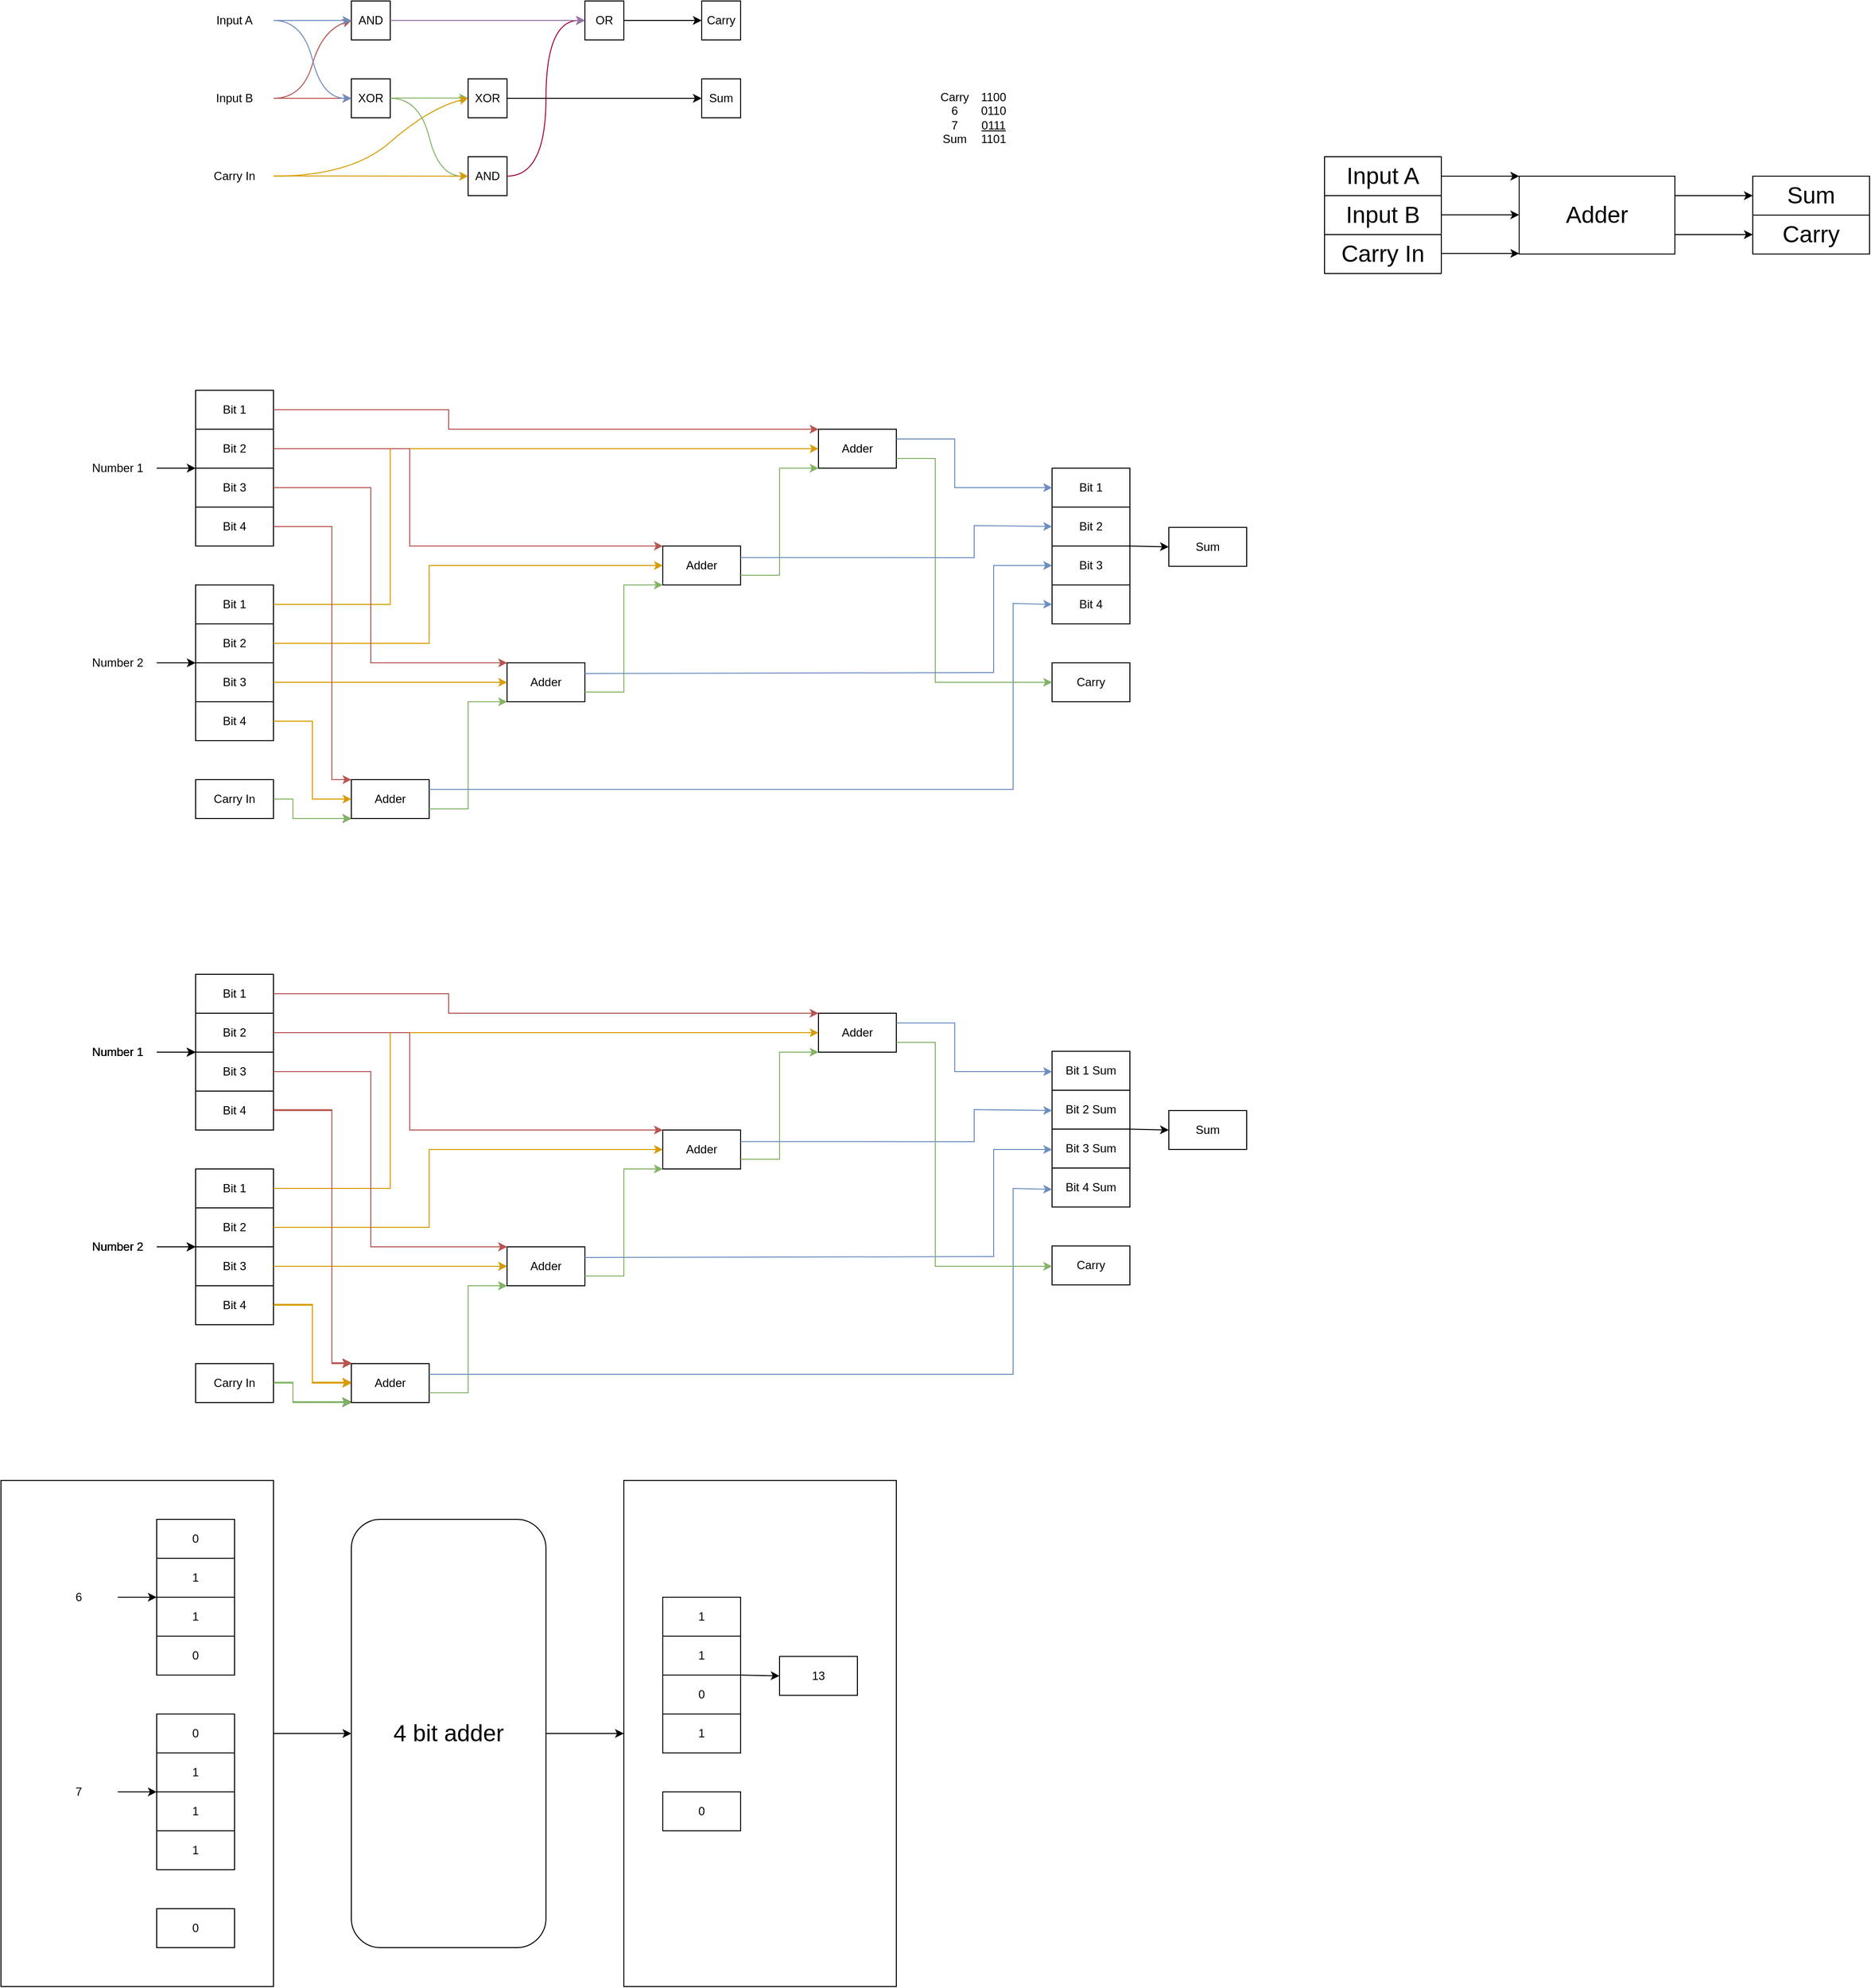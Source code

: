 <mxfile version="18.1.3" type="device"><diagram id="m07K_xDN4hMwLMiHbUHO" name="Page-1"><mxGraphModel dx="1646" dy="663" grid="0" gridSize="10" guides="1" tooltips="1" connect="1" arrows="1" fold="1" page="0" pageScale="1" pageWidth="827" pageHeight="1169" math="0" shadow="0"><root><mxCell id="0"/><mxCell id="1" parent="0"/><mxCell id="zf41yIR6QjE0tdiPcnIq-336" value="" style="rounded=0;whiteSpace=wrap;html=1;labelBackgroundColor=none;labelBorderColor=none;fontSize=24;strokeColor=default;" vertex="1" parent="1"><mxGeometry x="480" y="1560" width="280" height="520" as="geometry"/></mxCell><mxCell id="zf41yIR6QjE0tdiPcnIq-335" value="" style="rounded=0;whiteSpace=wrap;html=1;labelBackgroundColor=none;labelBorderColor=none;fontSize=24;strokeColor=default;" vertex="1" parent="1"><mxGeometry x="-160" y="1560" width="280" height="520" as="geometry"/></mxCell><mxCell id="zf41yIR6QjE0tdiPcnIq-102" value="" style="rounded=0;whiteSpace=wrap;html=1;" vertex="1" parent="1"><mxGeometry x="40" y="480" width="80" height="40" as="geometry"/></mxCell><mxCell id="zf41yIR6QjE0tdiPcnIq-101" value="" style="rounded=0;whiteSpace=wrap;html=1;" vertex="1" parent="1"><mxGeometry x="40" y="440" width="80" height="40" as="geometry"/></mxCell><mxCell id="zf41yIR6QjE0tdiPcnIq-89" value="Bit 2" style="text;html=1;strokeColor=none;fillColor=none;align=center;verticalAlign=middle;whiteSpace=wrap;rounded=0;" vertex="1" parent="1"><mxGeometry x="40" y="480" width="80" height="40" as="geometry"/></mxCell><mxCell id="zf41yIR6QjE0tdiPcnIq-105" value="" style="rounded=0;whiteSpace=wrap;html=1;" vertex="1" parent="1"><mxGeometry x="40" y="520" width="80" height="40" as="geometry"/></mxCell><mxCell id="zf41yIR6QjE0tdiPcnIq-106" value="" style="rounded=0;whiteSpace=wrap;html=1;" vertex="1" parent="1"><mxGeometry x="40" y="560" width="80" height="40" as="geometry"/></mxCell><mxCell id="zf41yIR6QjE0tdiPcnIq-107" value="" style="rounded=0;whiteSpace=wrap;html=1;" vertex="1" parent="1"><mxGeometry x="40" y="640" width="80" height="40" as="geometry"/></mxCell><mxCell id="zf41yIR6QjE0tdiPcnIq-108" value="" style="rounded=0;whiteSpace=wrap;html=1;" vertex="1" parent="1"><mxGeometry x="40" y="680" width="80" height="40" as="geometry"/></mxCell><mxCell id="zf41yIR6QjE0tdiPcnIq-109" value="" style="rounded=0;whiteSpace=wrap;html=1;" vertex="1" parent="1"><mxGeometry x="40" y="720" width="80" height="40" as="geometry"/></mxCell><mxCell id="zf41yIR6QjE0tdiPcnIq-110" value="" style="rounded=0;whiteSpace=wrap;html=1;" vertex="1" parent="1"><mxGeometry x="40" y="760" width="80" height="40" as="geometry"/></mxCell><mxCell id="zf41yIR6QjE0tdiPcnIq-111" value="" style="rounded=0;whiteSpace=wrap;html=1;" vertex="1" parent="1"><mxGeometry x="40" y="840" width="80" height="40" as="geometry"/></mxCell><mxCell id="zf41yIR6QjE0tdiPcnIq-112" value="" style="rounded=0;whiteSpace=wrap;html=1;" vertex="1" parent="1"><mxGeometry x="920" y="720" width="80" height="40" as="geometry"/></mxCell><mxCell id="zf41yIR6QjE0tdiPcnIq-113" value="" style="rounded=0;whiteSpace=wrap;html=1;" vertex="1" parent="1"><mxGeometry x="1040" y="580.83" width="80" height="40" as="geometry"/></mxCell><mxCell id="zf41yIR6QjE0tdiPcnIq-1" value="Input A" style="text;html=1;strokeColor=none;fillColor=none;align=center;verticalAlign=middle;whiteSpace=wrap;rounded=0;" vertex="1" parent="1"><mxGeometry x="40" y="40" width="80" height="40" as="geometry"/></mxCell><mxCell id="zf41yIR6QjE0tdiPcnIq-2" value="Input B" style="text;html=1;strokeColor=none;fillColor=none;align=center;verticalAlign=middle;whiteSpace=wrap;rounded=0;" vertex="1" parent="1"><mxGeometry x="40" y="120" width="80" height="40" as="geometry"/></mxCell><mxCell id="zf41yIR6QjE0tdiPcnIq-4" value="" style="rounded=0;whiteSpace=wrap;html=1;" vertex="1" parent="1"><mxGeometry x="200" y="40" width="40" height="40" as="geometry"/></mxCell><mxCell id="zf41yIR6QjE0tdiPcnIq-5" value="" style="rounded=0;whiteSpace=wrap;html=1;" vertex="1" parent="1"><mxGeometry x="200" y="120" width="40" height="40" as="geometry"/></mxCell><mxCell id="zf41yIR6QjE0tdiPcnIq-6" value="AND" style="text;html=1;strokeColor=none;fillColor=none;align=center;verticalAlign=middle;whiteSpace=wrap;rounded=0;" vertex="1" parent="1"><mxGeometry x="200" y="40" width="40" height="40" as="geometry"/></mxCell><mxCell id="zf41yIR6QjE0tdiPcnIq-7" value="XOR" style="text;html=1;strokeColor=none;fillColor=none;align=center;verticalAlign=middle;whiteSpace=wrap;rounded=0;" vertex="1" parent="1"><mxGeometry x="200" y="120" width="40" height="40" as="geometry"/></mxCell><mxCell id="zf41yIR6QjE0tdiPcnIq-10" value="" style="curved=1;endArrow=classic;html=1;rounded=0;exitX=1;exitY=0.5;exitDx=0;exitDy=0;entryX=0;entryY=0.5;entryDx=0;entryDy=0;fillColor=#f8cecc;strokeColor=#b85450;" edge="1" parent="1" source="zf41yIR6QjE0tdiPcnIq-2" target="zf41yIR6QjE0tdiPcnIq-6"><mxGeometry width="50" height="50" relative="1" as="geometry"><mxPoint x="110" y="130" as="sourcePoint"/><mxPoint x="160" y="80" as="targetPoint"/><Array as="points"><mxPoint x="150" y="140"/><mxPoint x="170" y="70"/></Array></mxGeometry></mxCell><mxCell id="zf41yIR6QjE0tdiPcnIq-11" value="" style="endArrow=classic;html=1;rounded=0;exitX=1;exitY=0.5;exitDx=0;exitDy=0;entryX=0;entryY=0.5;entryDx=0;entryDy=0;fillColor=#f8cecc;strokeColor=#b85450;" edge="1" parent="1" source="zf41yIR6QjE0tdiPcnIq-2" target="zf41yIR6QjE0tdiPcnIq-7"><mxGeometry width="50" height="50" relative="1" as="geometry"><mxPoint x="310" y="170" as="sourcePoint"/><mxPoint x="160" y="140" as="targetPoint"/></mxGeometry></mxCell><mxCell id="zf41yIR6QjE0tdiPcnIq-12" value="" style="curved=1;endArrow=classic;html=1;rounded=0;exitX=1;exitY=0.5;exitDx=0;exitDy=0;entryX=0;entryY=0.5;entryDx=0;entryDy=0;fillColor=#dae8fc;strokeColor=#6c8ebf;" edge="1" parent="1" target="zf41yIR6QjE0tdiPcnIq-7"><mxGeometry width="50" height="50" relative="1" as="geometry"><mxPoint x="120" y="60" as="sourcePoint"/><mxPoint x="160" y="140" as="targetPoint"/><Array as="points"><mxPoint x="150" y="60"/><mxPoint x="170" y="140"/></Array></mxGeometry></mxCell><mxCell id="zf41yIR6QjE0tdiPcnIq-13" value="" style="endArrow=classic;html=1;rounded=0;exitX=1;exitY=0.5;exitDx=0;exitDy=0;entryX=0;entryY=0.5;entryDx=0;entryDy=0;fillColor=#dae8fc;strokeColor=#6c8ebf;" edge="1" parent="1" target="zf41yIR6QjE0tdiPcnIq-6"><mxGeometry width="50" height="50" relative="1" as="geometry"><mxPoint x="120" y="60.001" as="sourcePoint"/><mxPoint x="160" y="60.001" as="targetPoint"/></mxGeometry></mxCell><mxCell id="zf41yIR6QjE0tdiPcnIq-15" value="" style="endArrow=classic;html=1;rounded=0;exitX=1;exitY=0.5;exitDx=0;exitDy=0;fillColor=#d5e8d4;strokeColor=#82b366;" edge="1" parent="1"><mxGeometry width="50" height="50" relative="1" as="geometry"><mxPoint x="240" y="139.71" as="sourcePoint"/><mxPoint x="320" y="139.71" as="targetPoint"/></mxGeometry></mxCell><mxCell id="zf41yIR6QjE0tdiPcnIq-16" value="" style="rounded=0;whiteSpace=wrap;html=1;" vertex="1" parent="1"><mxGeometry x="560" y="40" width="40" height="40" as="geometry"/></mxCell><mxCell id="zf41yIR6QjE0tdiPcnIq-17" value="" style="rounded=0;whiteSpace=wrap;html=1;" vertex="1" parent="1"><mxGeometry x="560" y="120" width="40" height="40" as="geometry"/></mxCell><mxCell id="zf41yIR6QjE0tdiPcnIq-18" value="Carry" style="text;html=1;strokeColor=none;fillColor=none;align=center;verticalAlign=middle;whiteSpace=wrap;rounded=0;" vertex="1" parent="1"><mxGeometry x="560" y="40" width="40" height="40" as="geometry"/></mxCell><mxCell id="zf41yIR6QjE0tdiPcnIq-19" value="Sum" style="text;html=1;strokeColor=none;fillColor=none;align=center;verticalAlign=middle;whiteSpace=wrap;rounded=0;" vertex="1" parent="1"><mxGeometry x="560" y="120" width="40" height="40" as="geometry"/></mxCell><mxCell id="zf41yIR6QjE0tdiPcnIq-20" value="1100&lt;br&gt;0110&lt;br&gt;&lt;u&gt;0111&lt;br&gt;&lt;/u&gt;1101" style="text;html=1;strokeColor=none;fillColor=none;align=center;verticalAlign=middle;whiteSpace=wrap;rounded=0;" vertex="1" parent="1"><mxGeometry x="840" y="120" width="40" height="80" as="geometry"/></mxCell><mxCell id="zf41yIR6QjE0tdiPcnIq-21" value="" style="rounded=0;whiteSpace=wrap;html=1;" vertex="1" parent="1"><mxGeometry x="320" y="120" width="40" height="40" as="geometry"/></mxCell><mxCell id="zf41yIR6QjE0tdiPcnIq-22" value="XOR" style="text;html=1;strokeColor=none;fillColor=none;align=center;verticalAlign=middle;whiteSpace=wrap;rounded=0;" vertex="1" parent="1"><mxGeometry x="320" y="120" width="40" height="40" as="geometry"/></mxCell><mxCell id="zf41yIR6QjE0tdiPcnIq-23" value="Carry In" style="text;html=1;strokeColor=none;fillColor=none;align=center;verticalAlign=middle;whiteSpace=wrap;rounded=0;" vertex="1" parent="1"><mxGeometry x="40" y="200" width="80" height="40" as="geometry"/></mxCell><mxCell id="zf41yIR6QjE0tdiPcnIq-24" value="" style="curved=1;endArrow=classic;html=1;rounded=0;entryX=0;entryY=0.5;entryDx=0;entryDy=0;fillColor=#ffe6cc;strokeColor=#d79b00;" edge="1" parent="1" target="zf41yIR6QjE0tdiPcnIq-22"><mxGeometry width="50" height="50" relative="1" as="geometry"><mxPoint x="120" y="220" as="sourcePoint"/><mxPoint x="200" y="140" as="targetPoint"/><Array as="points"><mxPoint x="200" y="220"/><mxPoint x="280" y="150"/></Array></mxGeometry></mxCell><mxCell id="zf41yIR6QjE0tdiPcnIq-25" value="" style="rounded=0;whiteSpace=wrap;html=1;" vertex="1" parent="1"><mxGeometry x="320" y="200" width="40" height="40" as="geometry"/></mxCell><mxCell id="zf41yIR6QjE0tdiPcnIq-26" value="AND" style="text;html=1;strokeColor=none;fillColor=none;align=center;verticalAlign=middle;whiteSpace=wrap;rounded=0;" vertex="1" parent="1"><mxGeometry x="320" y="200" width="40" height="40" as="geometry"/></mxCell><mxCell id="zf41yIR6QjE0tdiPcnIq-27" value="" style="curved=1;endArrow=classic;html=1;rounded=0;fillColor=#d5e8d4;strokeColor=#82b366;" edge="1" parent="1" source="zf41yIR6QjE0tdiPcnIq-7" target="zf41yIR6QjE0tdiPcnIq-26"><mxGeometry width="50" height="50" relative="1" as="geometry"><mxPoint x="240" y="140" as="sourcePoint"/><mxPoint x="320" y="220" as="targetPoint"/><Array as="points"><mxPoint x="270" y="140"/><mxPoint x="290" y="220"/></Array></mxGeometry></mxCell><mxCell id="zf41yIR6QjE0tdiPcnIq-28" value="" style="endArrow=classic;html=1;rounded=0;exitX=1;exitY=0.5;exitDx=0;exitDy=0;fillColor=#ffe6cc;strokeColor=#d79b00;" edge="1" parent="1" target="zf41yIR6QjE0tdiPcnIq-26"><mxGeometry width="50" height="50" relative="1" as="geometry"><mxPoint x="120" y="219.71" as="sourcePoint"/><mxPoint x="200" y="219.71" as="targetPoint"/></mxGeometry></mxCell><mxCell id="zf41yIR6QjE0tdiPcnIq-29" value="" style="rounded=0;whiteSpace=wrap;html=1;" vertex="1" parent="1"><mxGeometry x="440" y="40" width="40" height="40" as="geometry"/></mxCell><mxCell id="zf41yIR6QjE0tdiPcnIq-30" value="OR" style="text;html=1;strokeColor=none;fillColor=none;align=center;verticalAlign=middle;whiteSpace=wrap;rounded=0;" vertex="1" parent="1"><mxGeometry x="440" y="40" width="40" height="40" as="geometry"/></mxCell><mxCell id="zf41yIR6QjE0tdiPcnIq-32" value="" style="curved=1;endArrow=classic;html=1;rounded=0;exitX=1;exitY=0.5;exitDx=0;exitDy=0;entryX=0;entryY=0.5;entryDx=0;entryDy=0;fillColor=#d80073;strokeColor=#A50040;" edge="1" parent="1" source="zf41yIR6QjE0tdiPcnIq-26" target="zf41yIR6QjE0tdiPcnIq-30"><mxGeometry width="50" height="50" relative="1" as="geometry"><mxPoint x="400" y="271.5" as="sourcePoint"/><mxPoint x="480" y="191.5" as="targetPoint"/><Array as="points"><mxPoint x="400" y="220"/><mxPoint x="400" y="60"/></Array></mxGeometry></mxCell><mxCell id="zf41yIR6QjE0tdiPcnIq-34" value="" style="endArrow=classic;html=1;rounded=0;entryX=0;entryY=0.5;entryDx=0;entryDy=0;exitX=1;exitY=0.5;exitDx=0;exitDy=0;" edge="1" parent="1" source="zf41yIR6QjE0tdiPcnIq-22" target="zf41yIR6QjE0tdiPcnIq-19"><mxGeometry width="50" height="50" relative="1" as="geometry"><mxPoint x="330" y="180" as="sourcePoint"/><mxPoint x="380" y="130" as="targetPoint"/></mxGeometry></mxCell><mxCell id="zf41yIR6QjE0tdiPcnIq-35" value="" style="endArrow=classic;html=1;rounded=0;exitX=1;exitY=0.5;exitDx=0;exitDy=0;fillColor=#e1d5e7;strokeColor=#9673a6;" edge="1" parent="1" source="zf41yIR6QjE0tdiPcnIq-6" target="zf41yIR6QjE0tdiPcnIq-30"><mxGeometry width="50" height="50" relative="1" as="geometry"><mxPoint x="330" y="180" as="sourcePoint"/><mxPoint x="440" y="60" as="targetPoint"/></mxGeometry></mxCell><mxCell id="zf41yIR6QjE0tdiPcnIq-36" value="" style="endArrow=classic;html=1;rounded=0;entryX=0;entryY=0.5;entryDx=0;entryDy=0;exitX=1;exitY=0.5;exitDx=0;exitDy=0;" edge="1" parent="1" source="zf41yIR6QjE0tdiPcnIq-30" target="zf41yIR6QjE0tdiPcnIq-18"><mxGeometry width="50" height="50" relative="1" as="geometry"><mxPoint x="330" y="180" as="sourcePoint"/><mxPoint x="380" y="130" as="targetPoint"/></mxGeometry></mxCell><mxCell id="zf41yIR6QjE0tdiPcnIq-85" value="Number 1" style="text;html=1;strokeColor=none;fillColor=none;align=center;verticalAlign=middle;whiteSpace=wrap;rounded=0;" vertex="1" parent="1"><mxGeometry x="-80" y="500" width="80" height="40" as="geometry"/></mxCell><mxCell id="zf41yIR6QjE0tdiPcnIq-87" value="" style="endArrow=classic;html=1;rounded=0;exitX=1;exitY=0.5;exitDx=0;exitDy=0;" edge="1" parent="1" source="zf41yIR6QjE0tdiPcnIq-85"><mxGeometry width="50" height="50" relative="1" as="geometry"><mxPoint x="200" y="590" as="sourcePoint"/><mxPoint x="40" y="520" as="targetPoint"/></mxGeometry></mxCell><mxCell id="zf41yIR6QjE0tdiPcnIq-88" value="Bit 1" style="text;html=1;strokeColor=none;fillColor=none;align=center;verticalAlign=middle;whiteSpace=wrap;rounded=0;" vertex="1" parent="1"><mxGeometry x="40" y="440" width="80" height="40" as="geometry"/></mxCell><mxCell id="zf41yIR6QjE0tdiPcnIq-90" value="Bit 3" style="text;html=1;strokeColor=none;fillColor=none;align=center;verticalAlign=middle;whiteSpace=wrap;rounded=0;" vertex="1" parent="1"><mxGeometry x="40" y="520" width="80" height="40" as="geometry"/></mxCell><mxCell id="zf41yIR6QjE0tdiPcnIq-91" value="Bit 4" style="text;html=1;strokeColor=none;fillColor=none;align=center;verticalAlign=middle;whiteSpace=wrap;rounded=0;" vertex="1" parent="1"><mxGeometry x="40" y="560" width="80" height="40" as="geometry"/></mxCell><mxCell id="zf41yIR6QjE0tdiPcnIq-92" value="Number 2" style="text;html=1;strokeColor=none;fillColor=none;align=center;verticalAlign=middle;whiteSpace=wrap;rounded=0;" vertex="1" parent="1"><mxGeometry x="-80" y="700" width="80" height="40" as="geometry"/></mxCell><mxCell id="zf41yIR6QjE0tdiPcnIq-93" value="" style="endArrow=classic;html=1;rounded=0;exitX=1;exitY=0.5;exitDx=0;exitDy=0;" edge="1" parent="1" source="zf41yIR6QjE0tdiPcnIq-92"><mxGeometry width="50" height="50" relative="1" as="geometry"><mxPoint x="200" y="790" as="sourcePoint"/><mxPoint x="40" y="720" as="targetPoint"/></mxGeometry></mxCell><mxCell id="zf41yIR6QjE0tdiPcnIq-94" value="Bit 1" style="text;html=1;strokeColor=none;fillColor=none;align=center;verticalAlign=middle;whiteSpace=wrap;rounded=0;" vertex="1" parent="1"><mxGeometry x="40" y="640" width="80" height="40" as="geometry"/></mxCell><mxCell id="zf41yIR6QjE0tdiPcnIq-95" value="Bit 2" style="text;html=1;strokeColor=none;fillColor=none;align=center;verticalAlign=middle;whiteSpace=wrap;rounded=0;" vertex="1" parent="1"><mxGeometry x="40" y="680" width="80" height="40" as="geometry"/></mxCell><mxCell id="zf41yIR6QjE0tdiPcnIq-96" value="Bit 3" style="text;html=1;strokeColor=none;fillColor=none;align=center;verticalAlign=middle;whiteSpace=wrap;rounded=0;" vertex="1" parent="1"><mxGeometry x="40" y="720" width="80" height="40" as="geometry"/></mxCell><mxCell id="zf41yIR6QjE0tdiPcnIq-97" value="Bit 4" style="text;html=1;strokeColor=none;fillColor=none;align=center;verticalAlign=middle;whiteSpace=wrap;rounded=0;" vertex="1" parent="1"><mxGeometry x="40" y="760" width="80" height="40" as="geometry"/></mxCell><mxCell id="zf41yIR6QjE0tdiPcnIq-98" value="Carry In" style="text;html=1;strokeColor=none;fillColor=none;align=center;verticalAlign=middle;whiteSpace=wrap;rounded=0;" vertex="1" parent="1"><mxGeometry x="40" y="840" width="80" height="40" as="geometry"/></mxCell><mxCell id="zf41yIR6QjE0tdiPcnIq-99" value="Sum" style="text;html=1;strokeColor=none;fillColor=none;align=center;verticalAlign=middle;whiteSpace=wrap;rounded=0;" vertex="1" parent="1"><mxGeometry x="1040" y="580.83" width="80" height="40" as="geometry"/></mxCell><mxCell id="zf41yIR6QjE0tdiPcnIq-100" value="Carry" style="text;html=1;strokeColor=none;fillColor=none;align=center;verticalAlign=middle;whiteSpace=wrap;rounded=0;" vertex="1" parent="1"><mxGeometry x="920" y="720" width="80" height="40" as="geometry"/></mxCell><mxCell id="zf41yIR6QjE0tdiPcnIq-115" style="edgeStyle=orthogonalEdgeStyle;rounded=0;orthogonalLoop=1;jettySize=auto;html=1;exitX=0.5;exitY=1;exitDx=0;exitDy=0;" edge="1" parent="1" source="zf41yIR6QjE0tdiPcnIq-112" target="zf41yIR6QjE0tdiPcnIq-112"><mxGeometry relative="1" as="geometry"/></mxCell><mxCell id="zf41yIR6QjE0tdiPcnIq-116" value="" style="rounded=0;whiteSpace=wrap;html=1;" vertex="1" parent="1"><mxGeometry x="360" y="720" width="80" height="40" as="geometry"/></mxCell><mxCell id="zf41yIR6QjE0tdiPcnIq-117" value="Adder" style="text;html=1;strokeColor=none;fillColor=none;align=center;verticalAlign=middle;whiteSpace=wrap;rounded=0;" vertex="1" parent="1"><mxGeometry x="360" y="720" width="80" height="40" as="geometry"/></mxCell><mxCell id="zf41yIR6QjE0tdiPcnIq-119" value="" style="rounded=0;whiteSpace=wrap;html=1;" vertex="1" parent="1"><mxGeometry x="200" y="840" width="80" height="40" as="geometry"/></mxCell><mxCell id="zf41yIR6QjE0tdiPcnIq-120" value="Adder" style="text;html=1;strokeColor=none;fillColor=none;align=center;verticalAlign=middle;whiteSpace=wrap;rounded=0;labelBorderColor=none;" vertex="1" parent="1"><mxGeometry x="200" y="840" width="80" height="40" as="geometry"/></mxCell><mxCell id="zf41yIR6QjE0tdiPcnIq-121" value="" style="rounded=0;whiteSpace=wrap;html=1;" vertex="1" parent="1"><mxGeometry x="680" y="480" width="80" height="40" as="geometry"/></mxCell><mxCell id="zf41yIR6QjE0tdiPcnIq-122" value="Adder" style="text;html=1;strokeColor=none;fillColor=none;align=center;verticalAlign=middle;whiteSpace=wrap;rounded=0;" vertex="1" parent="1"><mxGeometry x="680" y="480" width="80" height="40" as="geometry"/></mxCell><mxCell id="zf41yIR6QjE0tdiPcnIq-123" value="" style="rounded=0;whiteSpace=wrap;html=1;" vertex="1" parent="1"><mxGeometry x="520" y="600" width="80" height="40" as="geometry"/></mxCell><mxCell id="zf41yIR6QjE0tdiPcnIq-124" value="Adder" style="text;html=1;strokeColor=none;fillColor=none;align=center;verticalAlign=middle;whiteSpace=wrap;rounded=0;" vertex="1" parent="1"><mxGeometry x="520" y="600" width="80" height="40" as="geometry"/></mxCell><mxCell id="zf41yIR6QjE0tdiPcnIq-127" value="" style="endArrow=classic;html=1;rounded=0;exitX=1;exitY=0.5;exitDx=0;exitDy=0;entryX=0;entryY=1;entryDx=0;entryDy=0;" edge="1" parent="1" source="zf41yIR6QjE0tdiPcnIq-98" target="zf41yIR6QjE0tdiPcnIq-120"><mxGeometry width="50" height="50" relative="1" as="geometry"><mxPoint x="340" y="880" as="sourcePoint"/><mxPoint x="390" y="830" as="targetPoint"/><Array as="points"><mxPoint x="140" y="860"/><mxPoint x="140" y="880"/><mxPoint x="160" y="880"/></Array></mxGeometry></mxCell><mxCell id="zf41yIR6QjE0tdiPcnIq-129" value="" style="endArrow=classic;html=1;rounded=0;entryX=0;entryY=1;entryDx=0;entryDy=0;exitX=1;exitY=0.75;exitDx=0;exitDy=0;fillColor=#d5e8d4;strokeColor=#82b366;" edge="1" parent="1" source="zf41yIR6QjE0tdiPcnIq-120"><mxGeometry width="50" height="50" relative="1" as="geometry"><mxPoint x="280" y="860" as="sourcePoint"/><mxPoint x="360" y="760" as="targetPoint"/><Array as="points"><mxPoint x="320" y="870"/><mxPoint x="320" y="760"/></Array></mxGeometry></mxCell><mxCell id="zf41yIR6QjE0tdiPcnIq-130" value="" style="endArrow=classic;html=1;rounded=0;entryX=0;entryY=1;entryDx=0;entryDy=0;exitX=1;exitY=0.75;exitDx=0;exitDy=0;fillColor=#d5e8d4;strokeColor=#82b366;" edge="1" parent="1" source="zf41yIR6QjE0tdiPcnIq-117"><mxGeometry width="50" height="50" relative="1" as="geometry"><mxPoint x="440" y="740" as="sourcePoint"/><mxPoint x="520" y="640" as="targetPoint"/><Array as="points"><mxPoint x="480" y="750"/><mxPoint x="480" y="640"/></Array></mxGeometry></mxCell><mxCell id="zf41yIR6QjE0tdiPcnIq-131" value="" style="endArrow=classic;html=1;rounded=0;entryX=0;entryY=1;entryDx=0;entryDy=0;exitX=1;exitY=0.75;exitDx=0;exitDy=0;fillColor=#d5e8d4;strokeColor=#82b366;" edge="1" parent="1" source="zf41yIR6QjE0tdiPcnIq-124"><mxGeometry width="50" height="50" relative="1" as="geometry"><mxPoint x="600" y="620" as="sourcePoint"/><mxPoint x="680" y="520" as="targetPoint"/><Array as="points"><mxPoint x="640" y="630"/><mxPoint x="640" y="520"/></Array></mxGeometry></mxCell><mxCell id="zf41yIR6QjE0tdiPcnIq-132" value="" style="endArrow=classic;html=1;rounded=0;entryX=0;entryY=0.5;entryDx=0;entryDy=0;exitX=1;exitY=0.75;exitDx=0;exitDy=0;fillColor=#d5e8d4;strokeColor=#82b366;" edge="1" parent="1" source="zf41yIR6QjE0tdiPcnIq-122" target="zf41yIR6QjE0tdiPcnIq-100"><mxGeometry width="50" height="50" relative="1" as="geometry"><mxPoint x="760" y="500" as="sourcePoint"/><mxPoint x="840" y="600" as="targetPoint"/><Array as="points"><mxPoint x="800" y="510"/><mxPoint x="800" y="740"/></Array></mxGeometry></mxCell><mxCell id="zf41yIR6QjE0tdiPcnIq-133" value="" style="endArrow=classic;html=1;rounded=0;exitX=1;exitY=0.5;exitDx=0;exitDy=0;entryX=0;entryY=0.5;entryDx=0;entryDy=0;fillColor=#ffe6cc;strokeColor=#d79b00;" edge="1" parent="1" source="zf41yIR6QjE0tdiPcnIq-97" target="zf41yIR6QjE0tdiPcnIq-120"><mxGeometry width="50" height="50" relative="1" as="geometry"><mxPoint x="130" y="710" as="sourcePoint"/><mxPoint x="80" y="660" as="targetPoint"/><Array as="points"><mxPoint x="160" y="780"/><mxPoint x="160" y="860"/></Array></mxGeometry></mxCell><mxCell id="zf41yIR6QjE0tdiPcnIq-134" value="" style="endArrow=classic;html=1;rounded=0;exitX=1;exitY=0.5;exitDx=0;exitDy=0;entryX=0;entryY=0.5;entryDx=0;entryDy=0;fillColor=#ffe6cc;strokeColor=#d79b00;" edge="1" parent="1" target="zf41yIR6QjE0tdiPcnIq-117"><mxGeometry width="50" height="50" relative="1" as="geometry"><mxPoint x="120" y="740" as="sourcePoint"/><mxPoint x="360" y="700" as="targetPoint"/><Array as="points"><mxPoint x="240" y="740"/></Array></mxGeometry></mxCell><mxCell id="zf41yIR6QjE0tdiPcnIq-135" value="" style="endArrow=classic;html=1;rounded=0;exitX=1;exitY=0.5;exitDx=0;exitDy=0;entryX=0;entryY=0.5;entryDx=0;entryDy=0;fillColor=#ffe6cc;strokeColor=#d79b00;" edge="1" parent="1" target="zf41yIR6QjE0tdiPcnIq-124"><mxGeometry width="50" height="50" relative="1" as="geometry"><mxPoint x="120" y="700" as="sourcePoint"/><mxPoint x="520" y="580" as="targetPoint"/><Array as="points"><mxPoint x="280" y="700"/><mxPoint x="280" y="620"/></Array></mxGeometry></mxCell><mxCell id="zf41yIR6QjE0tdiPcnIq-136" value="" style="endArrow=classic;html=1;rounded=0;exitX=1;exitY=0.5;exitDx=0;exitDy=0;entryX=0;entryY=0.5;entryDx=0;entryDy=0;fillColor=#ffe6cc;strokeColor=#d79b00;" edge="1" parent="1" source="zf41yIR6QjE0tdiPcnIq-94" target="zf41yIR6QjE0tdiPcnIq-122"><mxGeometry width="50" height="50" relative="1" as="geometry"><mxPoint x="300" y="610" as="sourcePoint"/><mxPoint x="350" y="560" as="targetPoint"/><Array as="points"><mxPoint x="240" y="660"/><mxPoint x="240" y="500"/></Array></mxGeometry></mxCell><mxCell id="zf41yIR6QjE0tdiPcnIq-137" value="" style="endArrow=classic;html=1;rounded=0;exitX=1;exitY=0.5;exitDx=0;exitDy=0;entryX=0;entryY=0;entryDx=0;entryDy=0;fillColor=#f8cecc;strokeColor=#b85450;" edge="1" parent="1" target="zf41yIR6QjE0tdiPcnIq-122"><mxGeometry width="50" height="50" relative="1" as="geometry"><mxPoint x="120" y="460" as="sourcePoint"/><mxPoint x="200" y="540" as="targetPoint"/><Array as="points"><mxPoint x="300" y="460"/><mxPoint x="300" y="480"/></Array></mxGeometry></mxCell><mxCell id="zf41yIR6QjE0tdiPcnIq-138" value="" style="endArrow=classic;html=1;rounded=0;exitX=1;exitY=0.5;exitDx=0;exitDy=0;entryX=0;entryY=0;entryDx=0;entryDy=0;fillColor=#f8cecc;strokeColor=#b85450;" edge="1" parent="1" target="zf41yIR6QjE0tdiPcnIq-120"><mxGeometry width="50" height="50" relative="1" as="geometry"><mxPoint x="120" y="580" as="sourcePoint"/><mxPoint x="200" y="660" as="targetPoint"/><Array as="points"><mxPoint x="180" y="580"/><mxPoint x="180" y="840"/></Array></mxGeometry></mxCell><mxCell id="zf41yIR6QjE0tdiPcnIq-139" value="" style="endArrow=classic;html=1;rounded=0;exitX=1;exitY=0.5;exitDx=0;exitDy=0;entryX=0;entryY=0;entryDx=0;entryDy=0;fillColor=#f8cecc;strokeColor=#b85450;" edge="1" parent="1" target="zf41yIR6QjE0tdiPcnIq-117"><mxGeometry width="50" height="50" relative="1" as="geometry"><mxPoint x="120" y="540" as="sourcePoint"/><mxPoint x="200" y="620" as="targetPoint"/><Array as="points"><mxPoint x="220" y="540"/><mxPoint x="220" y="720"/></Array></mxGeometry></mxCell><mxCell id="zf41yIR6QjE0tdiPcnIq-140" value="" style="endArrow=classic;html=1;rounded=0;exitX=1;exitY=0.5;exitDx=0;exitDy=0;entryX=0;entryY=0;entryDx=0;entryDy=0;fillColor=#f8cecc;strokeColor=#b85450;" edge="1" parent="1" target="zf41yIR6QjE0tdiPcnIq-124"><mxGeometry width="50" height="50" relative="1" as="geometry"><mxPoint x="120" y="500" as="sourcePoint"/><mxPoint x="200" y="580" as="targetPoint"/><Array as="points"><mxPoint x="260" y="500"/><mxPoint x="260" y="600"/></Array></mxGeometry></mxCell><mxCell id="zf41yIR6QjE0tdiPcnIq-142" value="" style="rounded=0;whiteSpace=wrap;html=1;" vertex="1" parent="1"><mxGeometry x="920" y="560" width="80" height="40" as="geometry"/></mxCell><mxCell id="zf41yIR6QjE0tdiPcnIq-143" value="" style="rounded=0;whiteSpace=wrap;html=1;" vertex="1" parent="1"><mxGeometry x="920" y="520" width="80" height="40" as="geometry"/></mxCell><mxCell id="zf41yIR6QjE0tdiPcnIq-144" value="Bit 2" style="text;html=1;strokeColor=none;fillColor=none;align=center;verticalAlign=middle;whiteSpace=wrap;rounded=0;" vertex="1" parent="1"><mxGeometry x="920" y="560" width="80" height="40" as="geometry"/></mxCell><mxCell id="zf41yIR6QjE0tdiPcnIq-145" value="" style="rounded=0;whiteSpace=wrap;html=1;" vertex="1" parent="1"><mxGeometry x="920" y="600" width="80" height="40" as="geometry"/></mxCell><mxCell id="zf41yIR6QjE0tdiPcnIq-146" value="" style="rounded=0;whiteSpace=wrap;html=1;" vertex="1" parent="1"><mxGeometry x="920" y="640" width="80" height="40" as="geometry"/></mxCell><mxCell id="zf41yIR6QjE0tdiPcnIq-147" value="Bit 1" style="text;html=1;strokeColor=none;fillColor=none;align=center;verticalAlign=middle;whiteSpace=wrap;rounded=0;" vertex="1" parent="1"><mxGeometry x="920" y="520" width="80" height="40" as="geometry"/></mxCell><mxCell id="zf41yIR6QjE0tdiPcnIq-148" value="Bit 3" style="text;html=1;strokeColor=none;fillColor=none;align=center;verticalAlign=middle;whiteSpace=wrap;rounded=0;" vertex="1" parent="1"><mxGeometry x="920" y="600" width="80" height="40" as="geometry"/></mxCell><mxCell id="zf41yIR6QjE0tdiPcnIq-149" value="Bit 4" style="text;html=1;strokeColor=none;fillColor=none;align=center;verticalAlign=middle;whiteSpace=wrap;rounded=0;" vertex="1" parent="1"><mxGeometry x="920" y="640" width="80" height="40" as="geometry"/></mxCell><mxCell id="zf41yIR6QjE0tdiPcnIq-150" value="" style="endArrow=classic;html=1;rounded=0;entryX=0;entryY=0.5;entryDx=0;entryDy=0;exitX=1;exitY=0;exitDx=0;exitDy=0;" edge="1" parent="1" source="zf41yIR6QjE0tdiPcnIq-148" target="zf41yIR6QjE0tdiPcnIq-99"><mxGeometry width="50" height="50" relative="1" as="geometry"><mxPoint x="1010" y="720.83" as="sourcePoint"/><mxPoint x="1060" y="670.83" as="targetPoint"/></mxGeometry></mxCell><mxCell id="zf41yIR6QjE0tdiPcnIq-151" value="" style="endArrow=classic;html=1;rounded=0;exitX=1;exitY=0.5;exitDx=0;exitDy=0;entryX=0;entryY=1;entryDx=0;entryDy=0;fillColor=#d5e8d4;strokeColor=#82b366;" edge="1" parent="1"><mxGeometry width="50" height="50" relative="1" as="geometry"><mxPoint x="120" y="860" as="sourcePoint"/><mxPoint x="200" y="880" as="targetPoint"/><Array as="points"><mxPoint x="140" y="860"/><mxPoint x="140" y="880"/><mxPoint x="160" y="880"/></Array></mxGeometry></mxCell><mxCell id="zf41yIR6QjE0tdiPcnIq-152" value="" style="endArrow=classic;html=1;rounded=0;entryX=0;entryY=0.5;entryDx=0;entryDy=0;fillColor=#dae8fc;strokeColor=#6c8ebf;" edge="1" parent="1" target="zf41yIR6QjE0tdiPcnIq-149"><mxGeometry width="50" height="50" relative="1" as="geometry"><mxPoint x="280" y="850" as="sourcePoint"/><mxPoint x="330" y="800" as="targetPoint"/><Array as="points"><mxPoint x="880" y="850"/><mxPoint x="880" y="659"/></Array></mxGeometry></mxCell><mxCell id="zf41yIR6QjE0tdiPcnIq-153" value="" style="endArrow=classic;html=1;rounded=0;entryX=0;entryY=0.5;entryDx=0;entryDy=0;fillColor=#dae8fc;strokeColor=#6c8ebf;" edge="1" parent="1" target="zf41yIR6QjE0tdiPcnIq-148"><mxGeometry width="50" height="50" relative="1" as="geometry"><mxPoint x="440" y="731" as="sourcePoint"/><mxPoint x="1080" y="540.17" as="targetPoint"/><Array as="points"><mxPoint x="860" y="730"/><mxPoint x="860" y="620"/></Array></mxGeometry></mxCell><mxCell id="zf41yIR6QjE0tdiPcnIq-154" value="" style="endArrow=classic;html=1;rounded=0;entryX=0;entryY=0.5;entryDx=0;entryDy=0;fillColor=#dae8fc;strokeColor=#6c8ebf;" edge="1" parent="1" target="zf41yIR6QjE0tdiPcnIq-144"><mxGeometry width="50" height="50" relative="1" as="geometry"><mxPoint x="600" y="611.83" as="sourcePoint"/><mxPoint x="1080" y="500.0" as="targetPoint"/><Array as="points"><mxPoint x="840" y="612"/><mxPoint x="840" y="579"/></Array></mxGeometry></mxCell><mxCell id="zf41yIR6QjE0tdiPcnIq-155" value="" style="endArrow=classic;html=1;rounded=0;entryX=0;entryY=0.5;entryDx=0;entryDy=0;exitX=1;exitY=0.25;exitDx=0;exitDy=0;fillColor=#dae8fc;strokeColor=#6c8ebf;" edge="1" parent="1" source="zf41yIR6QjE0tdiPcnIq-122" target="zf41yIR6QjE0tdiPcnIq-147"><mxGeometry width="50" height="50" relative="1" as="geometry"><mxPoint x="610" y="621.83" as="sourcePoint"/><mxPoint x="930" y="589.17" as="targetPoint"/><Array as="points"><mxPoint x="820" y="490"/><mxPoint x="820" y="540"/></Array></mxGeometry></mxCell><mxCell id="zf41yIR6QjE0tdiPcnIq-158" value="" style="rounded=0;whiteSpace=wrap;html=1;" vertex="1" parent="1"><mxGeometry x="1400" y="220" width="160" height="80" as="geometry"/></mxCell><mxCell id="zf41yIR6QjE0tdiPcnIq-159" value="&lt;font style=&quot;font-size: 24px;&quot;&gt;Adder&lt;/font&gt;" style="text;html=1;strokeColor=none;fillColor=none;align=center;verticalAlign=middle;whiteSpace=wrap;rounded=0;" vertex="1" parent="1"><mxGeometry x="1400" y="220" width="160" height="80" as="geometry"/></mxCell><mxCell id="zf41yIR6QjE0tdiPcnIq-160" value="" style="endArrow=classic;html=1;rounded=0;fontSize=24;entryX=0;entryY=0;entryDx=0;entryDy=0;" edge="1" parent="1" target="zf41yIR6QjE0tdiPcnIq-159"><mxGeometry width="50" height="50" relative="1" as="geometry"><mxPoint x="1320" y="220" as="sourcePoint"/><mxPoint x="1300" y="210" as="targetPoint"/></mxGeometry></mxCell><mxCell id="zf41yIR6QjE0tdiPcnIq-161" value="" style="endArrow=classic;html=1;rounded=0;fontSize=24;entryX=0;entryY=0;entryDx=0;entryDy=0;" edge="1" parent="1"><mxGeometry width="50" height="50" relative="1" as="geometry"><mxPoint x="1320" y="259.71" as="sourcePoint"/><mxPoint x="1400" y="259.71" as="targetPoint"/></mxGeometry></mxCell><mxCell id="zf41yIR6QjE0tdiPcnIq-162" value="" style="endArrow=classic;html=1;rounded=0;fontSize=24;entryX=0;entryY=0;entryDx=0;entryDy=0;" edge="1" parent="1"><mxGeometry width="50" height="50" relative="1" as="geometry"><mxPoint x="1320" y="299.43" as="sourcePoint"/><mxPoint x="1400" y="299.43" as="targetPoint"/></mxGeometry></mxCell><mxCell id="zf41yIR6QjE0tdiPcnIq-163" value="" style="endArrow=classic;html=1;rounded=0;fontSize=24;entryX=0;entryY=0;entryDx=0;entryDy=0;" edge="1" parent="1"><mxGeometry width="50" height="50" relative="1" as="geometry"><mxPoint x="1560" y="240.0" as="sourcePoint"/><mxPoint x="1640" y="240.0" as="targetPoint"/></mxGeometry></mxCell><mxCell id="zf41yIR6QjE0tdiPcnIq-164" value="" style="endArrow=classic;html=1;rounded=0;fontSize=24;entryX=0;entryY=0;entryDx=0;entryDy=0;" edge="1" parent="1"><mxGeometry width="50" height="50" relative="1" as="geometry"><mxPoint x="1560" y="280" as="sourcePoint"/><mxPoint x="1640" y="280" as="targetPoint"/></mxGeometry></mxCell><mxCell id="zf41yIR6QjE0tdiPcnIq-165" value="Input A" style="text;html=1;strokeColor=default;fillColor=none;align=center;verticalAlign=middle;whiteSpace=wrap;rounded=0;labelBorderColor=none;fontSize=24;labelBackgroundColor=none;" vertex="1" parent="1"><mxGeometry x="1200" y="200" width="120" height="40" as="geometry"/></mxCell><mxCell id="zf41yIR6QjE0tdiPcnIq-166" value="Input B" style="text;html=1;strokeColor=default;fillColor=none;align=center;verticalAlign=middle;whiteSpace=wrap;rounded=0;labelBorderColor=none;fontSize=24;labelBackgroundColor=none;" vertex="1" parent="1"><mxGeometry x="1200" y="240" width="120" height="40" as="geometry"/></mxCell><mxCell id="zf41yIR6QjE0tdiPcnIq-167" value="Carry In" style="text;html=1;strokeColor=default;fillColor=none;align=center;verticalAlign=middle;whiteSpace=wrap;rounded=0;labelBorderColor=none;fontSize=24;labelBackgroundColor=none;" vertex="1" parent="1"><mxGeometry x="1200" y="280" width="120" height="40" as="geometry"/></mxCell><mxCell id="zf41yIR6QjE0tdiPcnIq-168" value="Sum" style="text;html=1;strokeColor=default;fillColor=none;align=center;verticalAlign=middle;whiteSpace=wrap;rounded=0;labelBorderColor=none;fontSize=24;labelBackgroundColor=none;" vertex="1" parent="1"><mxGeometry x="1640" y="220" width="120" height="40" as="geometry"/></mxCell><mxCell id="zf41yIR6QjE0tdiPcnIq-169" value="Carry" style="text;html=1;strokeColor=default;fillColor=none;align=center;verticalAlign=middle;whiteSpace=wrap;rounded=0;labelBorderColor=none;fontSize=24;labelBackgroundColor=none;" vertex="1" parent="1"><mxGeometry x="1640" y="260" width="120" height="40" as="geometry"/></mxCell><mxCell id="zf41yIR6QjE0tdiPcnIq-170" value="" style="rounded=0;whiteSpace=wrap;html=1;" vertex="1" parent="1"><mxGeometry x="40" y="1080" width="80" height="40" as="geometry"/></mxCell><mxCell id="zf41yIR6QjE0tdiPcnIq-171" value="" style="rounded=0;whiteSpace=wrap;html=1;" vertex="1" parent="1"><mxGeometry x="40" y="1040" width="80" height="40" as="geometry"/></mxCell><mxCell id="zf41yIR6QjE0tdiPcnIq-172" value="Bit 2" style="text;html=1;strokeColor=none;fillColor=none;align=center;verticalAlign=middle;whiteSpace=wrap;rounded=0;" vertex="1" parent="1"><mxGeometry x="40" y="1080" width="80" height="40" as="geometry"/></mxCell><mxCell id="zf41yIR6QjE0tdiPcnIq-173" value="" style="rounded=0;whiteSpace=wrap;html=1;" vertex="1" parent="1"><mxGeometry x="40" y="1120" width="80" height="40" as="geometry"/></mxCell><mxCell id="zf41yIR6QjE0tdiPcnIq-174" value="" style="rounded=0;whiteSpace=wrap;html=1;" vertex="1" parent="1"><mxGeometry x="40" y="1160" width="80" height="40" as="geometry"/></mxCell><mxCell id="zf41yIR6QjE0tdiPcnIq-175" value="" style="rounded=0;whiteSpace=wrap;html=1;" vertex="1" parent="1"><mxGeometry x="40" y="1240" width="80" height="40" as="geometry"/></mxCell><mxCell id="zf41yIR6QjE0tdiPcnIq-176" value="" style="rounded=0;whiteSpace=wrap;html=1;" vertex="1" parent="1"><mxGeometry x="40" y="1280" width="80" height="40" as="geometry"/></mxCell><mxCell id="zf41yIR6QjE0tdiPcnIq-177" value="" style="rounded=0;whiteSpace=wrap;html=1;" vertex="1" parent="1"><mxGeometry x="40" y="1320" width="80" height="40" as="geometry"/></mxCell><mxCell id="zf41yIR6QjE0tdiPcnIq-178" value="" style="rounded=0;whiteSpace=wrap;html=1;" vertex="1" parent="1"><mxGeometry x="40" y="1360" width="80" height="40" as="geometry"/></mxCell><mxCell id="zf41yIR6QjE0tdiPcnIq-179" value="" style="rounded=0;whiteSpace=wrap;html=1;" vertex="1" parent="1"><mxGeometry x="40" y="1440" width="80" height="40" as="geometry"/></mxCell><mxCell id="zf41yIR6QjE0tdiPcnIq-180" value="Number 1" style="text;html=1;strokeColor=none;fillColor=none;align=center;verticalAlign=middle;whiteSpace=wrap;rounded=0;" vertex="1" parent="1"><mxGeometry x="-80" y="1100" width="80" height="40" as="geometry"/></mxCell><mxCell id="zf41yIR6QjE0tdiPcnIq-181" value="" style="endArrow=classic;html=1;rounded=0;exitX=1;exitY=0.5;exitDx=0;exitDy=0;" edge="1" parent="1" source="zf41yIR6QjE0tdiPcnIq-180"><mxGeometry width="50" height="50" relative="1" as="geometry"><mxPoint x="200" y="1190" as="sourcePoint"/><mxPoint x="40" y="1120" as="targetPoint"/></mxGeometry></mxCell><mxCell id="zf41yIR6QjE0tdiPcnIq-182" value="Bit 1" style="text;html=1;strokeColor=none;fillColor=none;align=center;verticalAlign=middle;whiteSpace=wrap;rounded=0;" vertex="1" parent="1"><mxGeometry x="40" y="1040" width="80" height="40" as="geometry"/></mxCell><mxCell id="zf41yIR6QjE0tdiPcnIq-183" value="Bit 3" style="text;html=1;strokeColor=none;fillColor=none;align=center;verticalAlign=middle;whiteSpace=wrap;rounded=0;" vertex="1" parent="1"><mxGeometry x="40" y="1120" width="80" height="40" as="geometry"/></mxCell><mxCell id="zf41yIR6QjE0tdiPcnIq-184" value="Bit 4" style="text;html=1;strokeColor=none;fillColor=none;align=center;verticalAlign=middle;whiteSpace=wrap;rounded=0;" vertex="1" parent="1"><mxGeometry x="40" y="1160" width="80" height="40" as="geometry"/></mxCell><mxCell id="zf41yIR6QjE0tdiPcnIq-185" value="Number 2" style="text;html=1;strokeColor=none;fillColor=none;align=center;verticalAlign=middle;whiteSpace=wrap;rounded=0;" vertex="1" parent="1"><mxGeometry x="-80" y="1300" width="80" height="40" as="geometry"/></mxCell><mxCell id="zf41yIR6QjE0tdiPcnIq-186" value="" style="endArrow=classic;html=1;rounded=0;exitX=1;exitY=0.5;exitDx=0;exitDy=0;" edge="1" parent="1" source="zf41yIR6QjE0tdiPcnIq-185"><mxGeometry width="50" height="50" relative="1" as="geometry"><mxPoint x="200" y="1390" as="sourcePoint"/><mxPoint x="40" y="1320" as="targetPoint"/></mxGeometry></mxCell><mxCell id="zf41yIR6QjE0tdiPcnIq-187" value="Bit 1" style="text;html=1;strokeColor=none;fillColor=none;align=center;verticalAlign=middle;whiteSpace=wrap;rounded=0;" vertex="1" parent="1"><mxGeometry x="40" y="1240" width="80" height="40" as="geometry"/></mxCell><mxCell id="zf41yIR6QjE0tdiPcnIq-188" value="Bit 2" style="text;html=1;strokeColor=none;fillColor=none;align=center;verticalAlign=middle;whiteSpace=wrap;rounded=0;" vertex="1" parent="1"><mxGeometry x="40" y="1280" width="80" height="40" as="geometry"/></mxCell><mxCell id="zf41yIR6QjE0tdiPcnIq-189" value="Bit 3" style="text;html=1;strokeColor=none;fillColor=none;align=center;verticalAlign=middle;whiteSpace=wrap;rounded=0;" vertex="1" parent="1"><mxGeometry x="40" y="1320" width="80" height="40" as="geometry"/></mxCell><mxCell id="zf41yIR6QjE0tdiPcnIq-190" value="Bit 4" style="text;html=1;strokeColor=none;fillColor=none;align=center;verticalAlign=middle;whiteSpace=wrap;rounded=0;" vertex="1" parent="1"><mxGeometry x="40" y="1360" width="80" height="40" as="geometry"/></mxCell><mxCell id="zf41yIR6QjE0tdiPcnIq-191" value="Carry In" style="text;html=1;strokeColor=none;fillColor=none;align=center;verticalAlign=middle;whiteSpace=wrap;rounded=0;" vertex="1" parent="1"><mxGeometry x="40" y="1440" width="80" height="40" as="geometry"/></mxCell><mxCell id="zf41yIR6QjE0tdiPcnIq-192" value="" style="rounded=0;whiteSpace=wrap;html=1;" vertex="1" parent="1"><mxGeometry x="920" y="1319.13" width="80" height="40" as="geometry"/></mxCell><mxCell id="zf41yIR6QjE0tdiPcnIq-193" value="" style="rounded=0;whiteSpace=wrap;html=1;" vertex="1" parent="1"><mxGeometry x="1040" y="1179.96" width="80" height="40" as="geometry"/></mxCell><mxCell id="zf41yIR6QjE0tdiPcnIq-194" value="Sum" style="text;html=1;strokeColor=none;fillColor=none;align=center;verticalAlign=middle;whiteSpace=wrap;rounded=0;" vertex="1" parent="1"><mxGeometry x="1040" y="1179.96" width="80" height="40" as="geometry"/></mxCell><mxCell id="zf41yIR6QjE0tdiPcnIq-195" value="Carry" style="text;html=1;strokeColor=none;fillColor=none;align=center;verticalAlign=middle;whiteSpace=wrap;rounded=0;" vertex="1" parent="1"><mxGeometry x="920" y="1319.13" width="80" height="40" as="geometry"/></mxCell><mxCell id="zf41yIR6QjE0tdiPcnIq-196" style="edgeStyle=orthogonalEdgeStyle;rounded=0;orthogonalLoop=1;jettySize=auto;html=1;exitX=0.5;exitY=1;exitDx=0;exitDy=0;" edge="1" parent="1" source="zf41yIR6QjE0tdiPcnIq-192" target="zf41yIR6QjE0tdiPcnIq-192"><mxGeometry relative="1" as="geometry"/></mxCell><mxCell id="zf41yIR6QjE0tdiPcnIq-197" value="" style="rounded=0;whiteSpace=wrap;html=1;" vertex="1" parent="1"><mxGeometry x="920" y="1159.13" width="80" height="40" as="geometry"/></mxCell><mxCell id="zf41yIR6QjE0tdiPcnIq-198" value="" style="rounded=0;whiteSpace=wrap;html=1;" vertex="1" parent="1"><mxGeometry x="920" y="1119.13" width="80" height="40" as="geometry"/></mxCell><mxCell id="zf41yIR6QjE0tdiPcnIq-199" value="Bit 2 Sum" style="text;html=1;strokeColor=none;fillColor=none;align=center;verticalAlign=middle;whiteSpace=wrap;rounded=0;" vertex="1" parent="1"><mxGeometry x="920" y="1159.13" width="80" height="40" as="geometry"/></mxCell><mxCell id="zf41yIR6QjE0tdiPcnIq-200" value="" style="rounded=0;whiteSpace=wrap;html=1;" vertex="1" parent="1"><mxGeometry x="920" y="1199.13" width="80" height="40" as="geometry"/></mxCell><mxCell id="zf41yIR6QjE0tdiPcnIq-201" value="" style="rounded=0;whiteSpace=wrap;html=1;" vertex="1" parent="1"><mxGeometry x="920" y="1239.13" width="80" height="40" as="geometry"/></mxCell><mxCell id="zf41yIR6QjE0tdiPcnIq-202" value="Bit 1 Sum" style="text;html=1;strokeColor=none;fillColor=none;align=center;verticalAlign=middle;whiteSpace=wrap;rounded=0;" vertex="1" parent="1"><mxGeometry x="920" y="1119.13" width="80" height="40" as="geometry"/></mxCell><mxCell id="zf41yIR6QjE0tdiPcnIq-203" value="Bit 3 Sum" style="text;html=1;strokeColor=none;fillColor=none;align=center;verticalAlign=middle;whiteSpace=wrap;rounded=0;" vertex="1" parent="1"><mxGeometry x="920" y="1199.13" width="80" height="40" as="geometry"/></mxCell><mxCell id="zf41yIR6QjE0tdiPcnIq-204" value="Bit 4&amp;nbsp;Sum" style="text;html=1;strokeColor=none;fillColor=none;align=center;verticalAlign=middle;whiteSpace=wrap;rounded=0;" vertex="1" parent="1"><mxGeometry x="920" y="1239.13" width="80" height="40" as="geometry"/></mxCell><mxCell id="zf41yIR6QjE0tdiPcnIq-205" value="" style="endArrow=classic;html=1;rounded=0;entryX=0;entryY=0.5;entryDx=0;entryDy=0;exitX=1;exitY=0;exitDx=0;exitDy=0;" edge="1" parent="1" source="zf41yIR6QjE0tdiPcnIq-203" target="zf41yIR6QjE0tdiPcnIq-194"><mxGeometry width="50" height="50" relative="1" as="geometry"><mxPoint x="1010" y="1319.96" as="sourcePoint"/><mxPoint x="1060" y="1269.96" as="targetPoint"/></mxGeometry></mxCell><mxCell id="zf41yIR6QjE0tdiPcnIq-206" value="" style="rounded=0;whiteSpace=wrap;html=1;" vertex="1" parent="1"><mxGeometry y="1640" width="80" height="40" as="geometry"/></mxCell><mxCell id="zf41yIR6QjE0tdiPcnIq-207" value="" style="rounded=0;whiteSpace=wrap;html=1;" vertex="1" parent="1"><mxGeometry y="1600" width="80" height="40" as="geometry"/></mxCell><mxCell id="zf41yIR6QjE0tdiPcnIq-208" value="1" style="text;html=1;strokeColor=none;fillColor=none;align=center;verticalAlign=middle;whiteSpace=wrap;rounded=0;" vertex="1" parent="1"><mxGeometry y="1640" width="80" height="40" as="geometry"/></mxCell><mxCell id="zf41yIR6QjE0tdiPcnIq-209" value="" style="rounded=0;whiteSpace=wrap;html=1;" vertex="1" parent="1"><mxGeometry y="1680" width="80" height="40" as="geometry"/></mxCell><mxCell id="zf41yIR6QjE0tdiPcnIq-210" value="" style="rounded=0;whiteSpace=wrap;html=1;" vertex="1" parent="1"><mxGeometry y="1720" width="80" height="40" as="geometry"/></mxCell><mxCell id="zf41yIR6QjE0tdiPcnIq-211" value="" style="rounded=0;whiteSpace=wrap;html=1;" vertex="1" parent="1"><mxGeometry y="1800" width="80" height="40" as="geometry"/></mxCell><mxCell id="zf41yIR6QjE0tdiPcnIq-212" value="" style="rounded=0;whiteSpace=wrap;html=1;" vertex="1" parent="1"><mxGeometry y="1840" width="80" height="40" as="geometry"/></mxCell><mxCell id="zf41yIR6QjE0tdiPcnIq-213" value="" style="rounded=0;whiteSpace=wrap;html=1;" vertex="1" parent="1"><mxGeometry y="1880" width="80" height="40" as="geometry"/></mxCell><mxCell id="zf41yIR6QjE0tdiPcnIq-214" value="" style="rounded=0;whiteSpace=wrap;html=1;" vertex="1" parent="1"><mxGeometry y="1920" width="80" height="40" as="geometry"/></mxCell><mxCell id="zf41yIR6QjE0tdiPcnIq-215" value="" style="rounded=0;whiteSpace=wrap;html=1;" vertex="1" parent="1"><mxGeometry y="2000" width="80" height="40" as="geometry"/></mxCell><mxCell id="zf41yIR6QjE0tdiPcnIq-216" value="6" style="text;html=1;strokeColor=none;fillColor=none;align=center;verticalAlign=middle;whiteSpace=wrap;rounded=0;" vertex="1" parent="1"><mxGeometry x="-120" y="1660" width="80" height="40" as="geometry"/></mxCell><mxCell id="zf41yIR6QjE0tdiPcnIq-217" value="" style="endArrow=classic;html=1;rounded=0;exitX=1;exitY=0.5;exitDx=0;exitDy=0;" edge="1" parent="1" source="zf41yIR6QjE0tdiPcnIq-216"><mxGeometry width="50" height="50" relative="1" as="geometry"><mxPoint x="160" y="1750" as="sourcePoint"/><mxPoint y="1680" as="targetPoint"/></mxGeometry></mxCell><mxCell id="zf41yIR6QjE0tdiPcnIq-218" value="0" style="text;html=1;strokeColor=none;fillColor=none;align=center;verticalAlign=middle;whiteSpace=wrap;rounded=0;" vertex="1" parent="1"><mxGeometry y="1600" width="80" height="40" as="geometry"/></mxCell><mxCell id="zf41yIR6QjE0tdiPcnIq-219" value="1" style="text;html=1;strokeColor=none;fillColor=none;align=center;verticalAlign=middle;whiteSpace=wrap;rounded=0;" vertex="1" parent="1"><mxGeometry y="1680" width="80" height="40" as="geometry"/></mxCell><mxCell id="zf41yIR6QjE0tdiPcnIq-220" value="0" style="text;html=1;strokeColor=none;fillColor=none;align=center;verticalAlign=middle;whiteSpace=wrap;rounded=0;" vertex="1" parent="1"><mxGeometry y="1720" width="80" height="40" as="geometry"/></mxCell><mxCell id="zf41yIR6QjE0tdiPcnIq-221" value="7" style="text;html=1;strokeColor=none;fillColor=none;align=center;verticalAlign=middle;whiteSpace=wrap;rounded=0;" vertex="1" parent="1"><mxGeometry x="-120" y="1860" width="80" height="40" as="geometry"/></mxCell><mxCell id="zf41yIR6QjE0tdiPcnIq-222" value="" style="endArrow=classic;html=1;rounded=0;exitX=1;exitY=0.5;exitDx=0;exitDy=0;" edge="1" parent="1" source="zf41yIR6QjE0tdiPcnIq-221"><mxGeometry width="50" height="50" relative="1" as="geometry"><mxPoint x="160" y="1950" as="sourcePoint"/><mxPoint y="1880" as="targetPoint"/></mxGeometry></mxCell><mxCell id="zf41yIR6QjE0tdiPcnIq-223" value="0" style="text;html=1;strokeColor=none;fillColor=none;align=center;verticalAlign=middle;whiteSpace=wrap;rounded=0;" vertex="1" parent="1"><mxGeometry y="1800" width="80" height="40" as="geometry"/></mxCell><mxCell id="zf41yIR6QjE0tdiPcnIq-224" value="1" style="text;html=1;strokeColor=none;fillColor=none;align=center;verticalAlign=middle;whiteSpace=wrap;rounded=0;" vertex="1" parent="1"><mxGeometry y="1840" width="80" height="40" as="geometry"/></mxCell><mxCell id="zf41yIR6QjE0tdiPcnIq-225" value="1" style="text;html=1;strokeColor=none;fillColor=none;align=center;verticalAlign=middle;whiteSpace=wrap;rounded=0;" vertex="1" parent="1"><mxGeometry y="1880" width="80" height="40" as="geometry"/></mxCell><mxCell id="zf41yIR6QjE0tdiPcnIq-226" value="1" style="text;html=1;strokeColor=none;fillColor=none;align=center;verticalAlign=middle;whiteSpace=wrap;rounded=0;" vertex="1" parent="1"><mxGeometry y="1920" width="80" height="40" as="geometry"/></mxCell><mxCell id="zf41yIR6QjE0tdiPcnIq-227" value="0" style="text;html=1;strokeColor=none;fillColor=none;align=center;verticalAlign=middle;whiteSpace=wrap;rounded=0;" vertex="1" parent="1"><mxGeometry y="2000" width="80" height="40" as="geometry"/></mxCell><mxCell id="zf41yIR6QjE0tdiPcnIq-228" value="" style="rounded=0;whiteSpace=wrap;html=1;" vertex="1" parent="1"><mxGeometry x="520" y="1880.0" width="80" height="40" as="geometry"/></mxCell><mxCell id="zf41yIR6QjE0tdiPcnIq-229" value="" style="rounded=0;whiteSpace=wrap;html=1;" vertex="1" parent="1"><mxGeometry x="640" y="1740.83" width="80" height="40" as="geometry"/></mxCell><mxCell id="zf41yIR6QjE0tdiPcnIq-230" value="13" style="text;html=1;strokeColor=none;fillColor=none;align=center;verticalAlign=middle;whiteSpace=wrap;rounded=0;" vertex="1" parent="1"><mxGeometry x="640" y="1740.83" width="80" height="40" as="geometry"/></mxCell><mxCell id="zf41yIR6QjE0tdiPcnIq-231" value="0" style="text;html=1;strokeColor=none;fillColor=none;align=center;verticalAlign=middle;whiteSpace=wrap;rounded=0;" vertex="1" parent="1"><mxGeometry x="520" y="1880.0" width="80" height="40" as="geometry"/></mxCell><mxCell id="zf41yIR6QjE0tdiPcnIq-232" style="edgeStyle=orthogonalEdgeStyle;rounded=0;orthogonalLoop=1;jettySize=auto;html=1;exitX=0.5;exitY=1;exitDx=0;exitDy=0;" edge="1" parent="1" source="zf41yIR6QjE0tdiPcnIq-228" target="zf41yIR6QjE0tdiPcnIq-228"><mxGeometry relative="1" as="geometry"/></mxCell><mxCell id="zf41yIR6QjE0tdiPcnIq-233" value="" style="rounded=0;whiteSpace=wrap;html=1;" vertex="1" parent="1"><mxGeometry x="520" y="1720.0" width="80" height="40" as="geometry"/></mxCell><mxCell id="zf41yIR6QjE0tdiPcnIq-234" value="" style="rounded=0;whiteSpace=wrap;html=1;" vertex="1" parent="1"><mxGeometry x="520" y="1680.0" width="80" height="40" as="geometry"/></mxCell><mxCell id="zf41yIR6QjE0tdiPcnIq-235" value="1" style="text;html=1;strokeColor=none;fillColor=none;align=center;verticalAlign=middle;whiteSpace=wrap;rounded=0;" vertex="1" parent="1"><mxGeometry x="520" y="1720.0" width="80" height="40" as="geometry"/></mxCell><mxCell id="zf41yIR6QjE0tdiPcnIq-236" value="" style="rounded=0;whiteSpace=wrap;html=1;" vertex="1" parent="1"><mxGeometry x="520" y="1760.0" width="80" height="40" as="geometry"/></mxCell><mxCell id="zf41yIR6QjE0tdiPcnIq-237" value="" style="rounded=0;whiteSpace=wrap;html=1;" vertex="1" parent="1"><mxGeometry x="520" y="1800.0" width="80" height="40" as="geometry"/></mxCell><mxCell id="zf41yIR6QjE0tdiPcnIq-238" value="1" style="text;html=1;strokeColor=none;fillColor=none;align=center;verticalAlign=middle;whiteSpace=wrap;rounded=0;" vertex="1" parent="1"><mxGeometry x="520" y="1680.0" width="80" height="40" as="geometry"/></mxCell><mxCell id="zf41yIR6QjE0tdiPcnIq-239" value="0" style="text;html=1;strokeColor=none;fillColor=none;align=center;verticalAlign=middle;whiteSpace=wrap;rounded=0;" vertex="1" parent="1"><mxGeometry x="520" y="1760.0" width="80" height="40" as="geometry"/></mxCell><mxCell id="zf41yIR6QjE0tdiPcnIq-240" value="1" style="text;html=1;strokeColor=none;fillColor=none;align=center;verticalAlign=middle;whiteSpace=wrap;rounded=0;" vertex="1" parent="1"><mxGeometry x="520" y="1800.0" width="80" height="40" as="geometry"/></mxCell><mxCell id="zf41yIR6QjE0tdiPcnIq-241" value="" style="endArrow=classic;html=1;rounded=0;entryX=0;entryY=0.5;entryDx=0;entryDy=0;exitX=1;exitY=0;exitDx=0;exitDy=0;" edge="1" parent="1" source="zf41yIR6QjE0tdiPcnIq-239" target="zf41yIR6QjE0tdiPcnIq-230"><mxGeometry width="50" height="50" relative="1" as="geometry"><mxPoint x="610" y="1880.83" as="sourcePoint"/><mxPoint x="660" y="1830.83" as="targetPoint"/></mxGeometry></mxCell><mxCell id="zf41yIR6QjE0tdiPcnIq-245" value="Carry&lt;br&gt;6&lt;br&gt;7&lt;br&gt;Sum" style="text;html=1;strokeColor=none;fillColor=none;align=center;verticalAlign=middle;whiteSpace=wrap;rounded=0;labelBackgroundColor=none;labelBorderColor=none;fontSize=12;" vertex="1" parent="1"><mxGeometry x="780" y="120" width="80" height="80" as="geometry"/></mxCell><mxCell id="zf41yIR6QjE0tdiPcnIq-246" value="" style="rounded=0;whiteSpace=wrap;html=1;" vertex="1" parent="1"><mxGeometry x="200" y="1440" width="80" height="40" as="geometry"/></mxCell><mxCell id="zf41yIR6QjE0tdiPcnIq-247" value="Adder" style="text;html=1;strokeColor=none;fillColor=none;align=center;verticalAlign=middle;whiteSpace=wrap;rounded=0;labelBorderColor=none;" vertex="1" parent="1"><mxGeometry x="200" y="1440" width="80" height="40" as="geometry"/></mxCell><mxCell id="zf41yIR6QjE0tdiPcnIq-248" value="" style="endArrow=classic;html=1;rounded=0;exitX=1;exitY=0.5;exitDx=0;exitDy=0;entryX=0;entryY=0.5;entryDx=0;entryDy=0;fillColor=#ffe6cc;strokeColor=#d79b00;" edge="1" parent="1"><mxGeometry width="50" height="50" relative="1" as="geometry"><mxPoint x="120" y="1379.16" as="sourcePoint"/><mxPoint x="200" y="1459.16" as="targetPoint"/><Array as="points"><mxPoint x="160" y="1379.16"/><mxPoint x="160" y="1459.16"/></Array></mxGeometry></mxCell><mxCell id="zf41yIR6QjE0tdiPcnIq-249" value="" style="endArrow=classic;html=1;rounded=0;exitX=1;exitY=0.5;exitDx=0;exitDy=0;entryX=0;entryY=0;entryDx=0;entryDy=0;fillColor=#f8cecc;strokeColor=#b85450;" edge="1" parent="1"><mxGeometry width="50" height="50" relative="1" as="geometry"><mxPoint x="120" y="1179.16" as="sourcePoint"/><mxPoint x="200" y="1439.16" as="targetPoint"/><Array as="points"><mxPoint x="180" y="1179.16"/><mxPoint x="180" y="1439.16"/></Array></mxGeometry></mxCell><mxCell id="zf41yIR6QjE0tdiPcnIq-250" value="" style="endArrow=classic;html=1;rounded=0;exitX=1;exitY=0.5;exitDx=0;exitDy=0;entryX=0;entryY=1;entryDx=0;entryDy=0;fillColor=#d5e8d4;strokeColor=#82b366;" edge="1" parent="1"><mxGeometry width="50" height="50" relative="1" as="geometry"><mxPoint x="120" y="1459.16" as="sourcePoint"/><mxPoint x="200" y="1479.16" as="targetPoint"/><Array as="points"><mxPoint x="140" y="1459.16"/><mxPoint x="140" y="1479.16"/><mxPoint x="160" y="1479.16"/></Array></mxGeometry></mxCell><mxCell id="zf41yIR6QjE0tdiPcnIq-251" value="" style="rounded=0;whiteSpace=wrap;html=1;" vertex="1" parent="1"><mxGeometry x="40" y="1080" width="80" height="40" as="geometry"/></mxCell><mxCell id="zf41yIR6QjE0tdiPcnIq-252" value="" style="rounded=0;whiteSpace=wrap;html=1;" vertex="1" parent="1"><mxGeometry x="40" y="1040" width="80" height="40" as="geometry"/></mxCell><mxCell id="zf41yIR6QjE0tdiPcnIq-253" value="Bit 2" style="text;html=1;strokeColor=none;fillColor=none;align=center;verticalAlign=middle;whiteSpace=wrap;rounded=0;" vertex="1" parent="1"><mxGeometry x="40" y="1080" width="80" height="40" as="geometry"/></mxCell><mxCell id="zf41yIR6QjE0tdiPcnIq-254" value="" style="rounded=0;whiteSpace=wrap;html=1;" vertex="1" parent="1"><mxGeometry x="40" y="1120" width="80" height="40" as="geometry"/></mxCell><mxCell id="zf41yIR6QjE0tdiPcnIq-255" value="" style="rounded=0;whiteSpace=wrap;html=1;" vertex="1" parent="1"><mxGeometry x="40" y="1160" width="80" height="40" as="geometry"/></mxCell><mxCell id="zf41yIR6QjE0tdiPcnIq-256" value="" style="rounded=0;whiteSpace=wrap;html=1;" vertex="1" parent="1"><mxGeometry x="40" y="1240" width="80" height="40" as="geometry"/></mxCell><mxCell id="zf41yIR6QjE0tdiPcnIq-257" value="" style="rounded=0;whiteSpace=wrap;html=1;" vertex="1" parent="1"><mxGeometry x="40" y="1280" width="80" height="40" as="geometry"/></mxCell><mxCell id="zf41yIR6QjE0tdiPcnIq-258" value="" style="rounded=0;whiteSpace=wrap;html=1;" vertex="1" parent="1"><mxGeometry x="40" y="1320" width="80" height="40" as="geometry"/></mxCell><mxCell id="zf41yIR6QjE0tdiPcnIq-259" value="" style="rounded=0;whiteSpace=wrap;html=1;" vertex="1" parent="1"><mxGeometry x="40" y="1360" width="80" height="40" as="geometry"/></mxCell><mxCell id="zf41yIR6QjE0tdiPcnIq-260" value="" style="rounded=0;whiteSpace=wrap;html=1;" vertex="1" parent="1"><mxGeometry x="40" y="1440" width="80" height="40" as="geometry"/></mxCell><mxCell id="zf41yIR6QjE0tdiPcnIq-261" value="Number 1" style="text;html=1;strokeColor=none;fillColor=none;align=center;verticalAlign=middle;whiteSpace=wrap;rounded=0;" vertex="1" parent="1"><mxGeometry x="-80" y="1100" width="80" height="40" as="geometry"/></mxCell><mxCell id="zf41yIR6QjE0tdiPcnIq-262" value="" style="endArrow=classic;html=1;rounded=0;exitX=1;exitY=0.5;exitDx=0;exitDy=0;" edge="1" parent="1" source="zf41yIR6QjE0tdiPcnIq-261"><mxGeometry width="50" height="50" relative="1" as="geometry"><mxPoint x="200" y="1190" as="sourcePoint"/><mxPoint x="40" y="1120" as="targetPoint"/></mxGeometry></mxCell><mxCell id="zf41yIR6QjE0tdiPcnIq-263" value="Bit 1" style="text;html=1;strokeColor=none;fillColor=none;align=center;verticalAlign=middle;whiteSpace=wrap;rounded=0;" vertex="1" parent="1"><mxGeometry x="40" y="1040" width="80" height="40" as="geometry"/></mxCell><mxCell id="zf41yIR6QjE0tdiPcnIq-264" value="Bit 3" style="text;html=1;strokeColor=none;fillColor=none;align=center;verticalAlign=middle;whiteSpace=wrap;rounded=0;" vertex="1" parent="1"><mxGeometry x="40" y="1120" width="80" height="40" as="geometry"/></mxCell><mxCell id="zf41yIR6QjE0tdiPcnIq-265" value="Bit 4" style="text;html=1;strokeColor=none;fillColor=none;align=center;verticalAlign=middle;whiteSpace=wrap;rounded=0;" vertex="1" parent="1"><mxGeometry x="40" y="1160" width="80" height="40" as="geometry"/></mxCell><mxCell id="zf41yIR6QjE0tdiPcnIq-266" value="Number 2" style="text;html=1;strokeColor=none;fillColor=none;align=center;verticalAlign=middle;whiteSpace=wrap;rounded=0;" vertex="1" parent="1"><mxGeometry x="-80" y="1300" width="80" height="40" as="geometry"/></mxCell><mxCell id="zf41yIR6QjE0tdiPcnIq-267" value="" style="endArrow=classic;html=1;rounded=0;exitX=1;exitY=0.5;exitDx=0;exitDy=0;" edge="1" parent="1" source="zf41yIR6QjE0tdiPcnIq-266"><mxGeometry width="50" height="50" relative="1" as="geometry"><mxPoint x="200" y="1390" as="sourcePoint"/><mxPoint x="40" y="1320" as="targetPoint"/></mxGeometry></mxCell><mxCell id="zf41yIR6QjE0tdiPcnIq-268" value="Bit 1" style="text;html=1;strokeColor=none;fillColor=none;align=center;verticalAlign=middle;whiteSpace=wrap;rounded=0;" vertex="1" parent="1"><mxGeometry x="40" y="1240" width="80" height="40" as="geometry"/></mxCell><mxCell id="zf41yIR6QjE0tdiPcnIq-269" value="Bit 2" style="text;html=1;strokeColor=none;fillColor=none;align=center;verticalAlign=middle;whiteSpace=wrap;rounded=0;" vertex="1" parent="1"><mxGeometry x="40" y="1280" width="80" height="40" as="geometry"/></mxCell><mxCell id="zf41yIR6QjE0tdiPcnIq-270" value="Bit 3" style="text;html=1;strokeColor=none;fillColor=none;align=center;verticalAlign=middle;whiteSpace=wrap;rounded=0;" vertex="1" parent="1"><mxGeometry x="40" y="1320" width="80" height="40" as="geometry"/></mxCell><mxCell id="zf41yIR6QjE0tdiPcnIq-271" value="Bit 4" style="text;html=1;strokeColor=none;fillColor=none;align=center;verticalAlign=middle;whiteSpace=wrap;rounded=0;" vertex="1" parent="1"><mxGeometry x="40" y="1360" width="80" height="40" as="geometry"/></mxCell><mxCell id="zf41yIR6QjE0tdiPcnIq-272" value="Carry In" style="text;html=1;strokeColor=none;fillColor=none;align=center;verticalAlign=middle;whiteSpace=wrap;rounded=0;" vertex="1" parent="1"><mxGeometry x="40" y="1440" width="80" height="40" as="geometry"/></mxCell><mxCell id="zf41yIR6QjE0tdiPcnIq-273" value="" style="rounded=0;whiteSpace=wrap;html=1;" vertex="1" parent="1"><mxGeometry x="360" y="1320" width="80" height="40" as="geometry"/></mxCell><mxCell id="zf41yIR6QjE0tdiPcnIq-274" value="Adder" style="text;html=1;strokeColor=none;fillColor=none;align=center;verticalAlign=middle;whiteSpace=wrap;rounded=0;" vertex="1" parent="1"><mxGeometry x="360" y="1320" width="80" height="40" as="geometry"/></mxCell><mxCell id="zf41yIR6QjE0tdiPcnIq-275" value="" style="rounded=0;whiteSpace=wrap;html=1;" vertex="1" parent="1"><mxGeometry x="200" y="1440" width="80" height="40" as="geometry"/></mxCell><mxCell id="zf41yIR6QjE0tdiPcnIq-276" value="Adder" style="text;html=1;strokeColor=none;fillColor=none;align=center;verticalAlign=middle;whiteSpace=wrap;rounded=0;labelBorderColor=none;" vertex="1" parent="1"><mxGeometry x="200" y="1440" width="80" height="40" as="geometry"/></mxCell><mxCell id="zf41yIR6QjE0tdiPcnIq-277" value="" style="endArrow=classic;html=1;rounded=0;exitX=1;exitY=0.5;exitDx=0;exitDy=0;entryX=0;entryY=1;entryDx=0;entryDy=0;" edge="1" parent="1" source="zf41yIR6QjE0tdiPcnIq-272" target="zf41yIR6QjE0tdiPcnIq-276"><mxGeometry width="50" height="50" relative="1" as="geometry"><mxPoint x="340" y="1480" as="sourcePoint"/><mxPoint x="390" y="1430" as="targetPoint"/><Array as="points"><mxPoint x="140" y="1460"/><mxPoint x="140" y="1480"/><mxPoint x="160" y="1480"/></Array></mxGeometry></mxCell><mxCell id="zf41yIR6QjE0tdiPcnIq-278" value="" style="endArrow=classic;html=1;rounded=0;entryX=0;entryY=1;entryDx=0;entryDy=0;exitX=1;exitY=0.75;exitDx=0;exitDy=0;fillColor=#d5e8d4;strokeColor=#82b366;" edge="1" parent="1" source="zf41yIR6QjE0tdiPcnIq-276"><mxGeometry width="50" height="50" relative="1" as="geometry"><mxPoint x="280" y="1460" as="sourcePoint"/><mxPoint x="360" y="1360" as="targetPoint"/><Array as="points"><mxPoint x="320" y="1470"/><mxPoint x="320" y="1360"/></Array></mxGeometry></mxCell><mxCell id="zf41yIR6QjE0tdiPcnIq-279" value="" style="endArrow=classic;html=1;rounded=0;exitX=1;exitY=0.5;exitDx=0;exitDy=0;entryX=0;entryY=0.5;entryDx=0;entryDy=0;fillColor=#ffe6cc;strokeColor=#d79b00;" edge="1" parent="1" source="zf41yIR6QjE0tdiPcnIq-271" target="zf41yIR6QjE0tdiPcnIq-276"><mxGeometry width="50" height="50" relative="1" as="geometry"><mxPoint x="130" y="1310" as="sourcePoint"/><mxPoint x="80" y="1260" as="targetPoint"/><Array as="points"><mxPoint x="160" y="1380"/><mxPoint x="160" y="1460"/></Array></mxGeometry></mxCell><mxCell id="zf41yIR6QjE0tdiPcnIq-280" value="" style="endArrow=classic;html=1;rounded=0;exitX=1;exitY=0.5;exitDx=0;exitDy=0;entryX=0;entryY=0.5;entryDx=0;entryDy=0;fillColor=#ffe6cc;strokeColor=#d79b00;" edge="1" parent="1" target="zf41yIR6QjE0tdiPcnIq-274"><mxGeometry width="50" height="50" relative="1" as="geometry"><mxPoint x="120" y="1340" as="sourcePoint"/><mxPoint x="360" y="1300" as="targetPoint"/><Array as="points"><mxPoint x="240" y="1340"/></Array></mxGeometry></mxCell><mxCell id="zf41yIR6QjE0tdiPcnIq-281" value="" style="endArrow=classic;html=1;rounded=0;exitX=1;exitY=0.5;exitDx=0;exitDy=0;entryX=0;entryY=0;entryDx=0;entryDy=0;fillColor=#f8cecc;strokeColor=#b85450;" edge="1" parent="1" target="zf41yIR6QjE0tdiPcnIq-276"><mxGeometry width="50" height="50" relative="1" as="geometry"><mxPoint x="120" y="1180" as="sourcePoint"/><mxPoint x="200" y="1260" as="targetPoint"/><Array as="points"><mxPoint x="180" y="1180"/><mxPoint x="180" y="1440"/></Array></mxGeometry></mxCell><mxCell id="zf41yIR6QjE0tdiPcnIq-282" value="" style="endArrow=classic;html=1;rounded=0;exitX=1;exitY=0.5;exitDx=0;exitDy=0;entryX=0;entryY=0;entryDx=0;entryDy=0;fillColor=#f8cecc;strokeColor=#b85450;" edge="1" parent="1" target="zf41yIR6QjE0tdiPcnIq-274"><mxGeometry width="50" height="50" relative="1" as="geometry"><mxPoint x="120" y="1140" as="sourcePoint"/><mxPoint x="200" y="1220" as="targetPoint"/><Array as="points"><mxPoint x="220" y="1140"/><mxPoint x="220" y="1320"/></Array></mxGeometry></mxCell><mxCell id="zf41yIR6QjE0tdiPcnIq-283" value="" style="endArrow=classic;html=1;rounded=0;exitX=1;exitY=0.5;exitDx=0;exitDy=0;entryX=0;entryY=1;entryDx=0;entryDy=0;fillColor=#d5e8d4;strokeColor=#82b366;" edge="1" parent="1"><mxGeometry width="50" height="50" relative="1" as="geometry"><mxPoint x="120" y="1460" as="sourcePoint"/><mxPoint x="200" y="1480" as="targetPoint"/><Array as="points"><mxPoint x="140" y="1460"/><mxPoint x="140" y="1480"/><mxPoint x="160" y="1480"/></Array></mxGeometry></mxCell><mxCell id="zf41yIR6QjE0tdiPcnIq-284" value="" style="rounded=0;whiteSpace=wrap;html=1;" vertex="1" parent="1"><mxGeometry x="40" y="1080" width="80" height="40" as="geometry"/></mxCell><mxCell id="zf41yIR6QjE0tdiPcnIq-285" value="" style="rounded=0;whiteSpace=wrap;html=1;" vertex="1" parent="1"><mxGeometry x="40" y="1040" width="80" height="40" as="geometry"/></mxCell><mxCell id="zf41yIR6QjE0tdiPcnIq-286" value="Bit 2" style="text;html=1;strokeColor=none;fillColor=none;align=center;verticalAlign=middle;whiteSpace=wrap;rounded=0;" vertex="1" parent="1"><mxGeometry x="40" y="1080" width="80" height="40" as="geometry"/></mxCell><mxCell id="zf41yIR6QjE0tdiPcnIq-287" value="" style="rounded=0;whiteSpace=wrap;html=1;" vertex="1" parent="1"><mxGeometry x="40" y="1120" width="80" height="40" as="geometry"/></mxCell><mxCell id="zf41yIR6QjE0tdiPcnIq-288" value="" style="rounded=0;whiteSpace=wrap;html=1;" vertex="1" parent="1"><mxGeometry x="40" y="1160" width="80" height="40" as="geometry"/></mxCell><mxCell id="zf41yIR6QjE0tdiPcnIq-289" value="" style="rounded=0;whiteSpace=wrap;html=1;" vertex="1" parent="1"><mxGeometry x="40" y="1240" width="80" height="40" as="geometry"/></mxCell><mxCell id="zf41yIR6QjE0tdiPcnIq-290" value="" style="rounded=0;whiteSpace=wrap;html=1;" vertex="1" parent="1"><mxGeometry x="40" y="1280" width="80" height="40" as="geometry"/></mxCell><mxCell id="zf41yIR6QjE0tdiPcnIq-291" value="" style="rounded=0;whiteSpace=wrap;html=1;" vertex="1" parent="1"><mxGeometry x="40" y="1320" width="80" height="40" as="geometry"/></mxCell><mxCell id="zf41yIR6QjE0tdiPcnIq-292" value="" style="rounded=0;whiteSpace=wrap;html=1;" vertex="1" parent="1"><mxGeometry x="40" y="1360" width="80" height="40" as="geometry"/></mxCell><mxCell id="zf41yIR6QjE0tdiPcnIq-293" value="" style="rounded=0;whiteSpace=wrap;html=1;" vertex="1" parent="1"><mxGeometry x="40" y="1440" width="80" height="40" as="geometry"/></mxCell><mxCell id="zf41yIR6QjE0tdiPcnIq-294" value="Number 1" style="text;html=1;strokeColor=none;fillColor=none;align=center;verticalAlign=middle;whiteSpace=wrap;rounded=0;" vertex="1" parent="1"><mxGeometry x="-80" y="1100" width="80" height="40" as="geometry"/></mxCell><mxCell id="zf41yIR6QjE0tdiPcnIq-295" value="" style="endArrow=classic;html=1;rounded=0;exitX=1;exitY=0.5;exitDx=0;exitDy=0;" edge="1" parent="1" source="zf41yIR6QjE0tdiPcnIq-294"><mxGeometry width="50" height="50" relative="1" as="geometry"><mxPoint x="200" y="1190" as="sourcePoint"/><mxPoint x="40" y="1120" as="targetPoint"/></mxGeometry></mxCell><mxCell id="zf41yIR6QjE0tdiPcnIq-296" value="Bit 1" style="text;html=1;strokeColor=none;fillColor=none;align=center;verticalAlign=middle;whiteSpace=wrap;rounded=0;" vertex="1" parent="1"><mxGeometry x="40" y="1040" width="80" height="40" as="geometry"/></mxCell><mxCell id="zf41yIR6QjE0tdiPcnIq-297" value="Bit 3" style="text;html=1;strokeColor=none;fillColor=none;align=center;verticalAlign=middle;whiteSpace=wrap;rounded=0;" vertex="1" parent="1"><mxGeometry x="40" y="1120" width="80" height="40" as="geometry"/></mxCell><mxCell id="zf41yIR6QjE0tdiPcnIq-298" value="Bit 4" style="text;html=1;strokeColor=none;fillColor=none;align=center;verticalAlign=middle;whiteSpace=wrap;rounded=0;" vertex="1" parent="1"><mxGeometry x="40" y="1160" width="80" height="40" as="geometry"/></mxCell><mxCell id="zf41yIR6QjE0tdiPcnIq-299" value="Number 2" style="text;html=1;strokeColor=none;fillColor=none;align=center;verticalAlign=middle;whiteSpace=wrap;rounded=0;" vertex="1" parent="1"><mxGeometry x="-80" y="1300" width="80" height="40" as="geometry"/></mxCell><mxCell id="zf41yIR6QjE0tdiPcnIq-300" value="" style="endArrow=classic;html=1;rounded=0;exitX=1;exitY=0.5;exitDx=0;exitDy=0;" edge="1" parent="1" source="zf41yIR6QjE0tdiPcnIq-299"><mxGeometry width="50" height="50" relative="1" as="geometry"><mxPoint x="200" y="1390" as="sourcePoint"/><mxPoint x="40" y="1320" as="targetPoint"/></mxGeometry></mxCell><mxCell id="zf41yIR6QjE0tdiPcnIq-301" value="Bit 1" style="text;html=1;strokeColor=none;fillColor=none;align=center;verticalAlign=middle;whiteSpace=wrap;rounded=0;" vertex="1" parent="1"><mxGeometry x="40" y="1240" width="80" height="40" as="geometry"/></mxCell><mxCell id="zf41yIR6QjE0tdiPcnIq-302" value="Bit 2" style="text;html=1;strokeColor=none;fillColor=none;align=center;verticalAlign=middle;whiteSpace=wrap;rounded=0;" vertex="1" parent="1"><mxGeometry x="40" y="1280" width="80" height="40" as="geometry"/></mxCell><mxCell id="zf41yIR6QjE0tdiPcnIq-303" value="Bit 3" style="text;html=1;strokeColor=none;fillColor=none;align=center;verticalAlign=middle;whiteSpace=wrap;rounded=0;" vertex="1" parent="1"><mxGeometry x="40" y="1320" width="80" height="40" as="geometry"/></mxCell><mxCell id="zf41yIR6QjE0tdiPcnIq-304" value="Bit 4" style="text;html=1;strokeColor=none;fillColor=none;align=center;verticalAlign=middle;whiteSpace=wrap;rounded=0;" vertex="1" parent="1"><mxGeometry x="40" y="1360" width="80" height="40" as="geometry"/></mxCell><mxCell id="zf41yIR6QjE0tdiPcnIq-305" value="Carry In" style="text;html=1;strokeColor=none;fillColor=none;align=center;verticalAlign=middle;whiteSpace=wrap;rounded=0;" vertex="1" parent="1"><mxGeometry x="40" y="1440" width="80" height="40" as="geometry"/></mxCell><mxCell id="zf41yIR6QjE0tdiPcnIq-306" value="" style="rounded=0;whiteSpace=wrap;html=1;" vertex="1" parent="1"><mxGeometry x="360" y="1320" width="80" height="40" as="geometry"/></mxCell><mxCell id="zf41yIR6QjE0tdiPcnIq-307" value="Adder" style="text;html=1;strokeColor=none;fillColor=none;align=center;verticalAlign=middle;whiteSpace=wrap;rounded=0;" vertex="1" parent="1"><mxGeometry x="360" y="1320" width="80" height="40" as="geometry"/></mxCell><mxCell id="zf41yIR6QjE0tdiPcnIq-308" value="" style="rounded=0;whiteSpace=wrap;html=1;" vertex="1" parent="1"><mxGeometry x="200" y="1440" width="80" height="40" as="geometry"/></mxCell><mxCell id="zf41yIR6QjE0tdiPcnIq-309" value="Adder" style="text;html=1;strokeColor=none;fillColor=none;align=center;verticalAlign=middle;whiteSpace=wrap;rounded=0;labelBorderColor=none;" vertex="1" parent="1"><mxGeometry x="200" y="1440" width="80" height="40" as="geometry"/></mxCell><mxCell id="zf41yIR6QjE0tdiPcnIq-310" value="" style="rounded=0;whiteSpace=wrap;html=1;" vertex="1" parent="1"><mxGeometry x="680" y="1080" width="80" height="40" as="geometry"/></mxCell><mxCell id="zf41yIR6QjE0tdiPcnIq-311" value="Adder" style="text;html=1;strokeColor=none;fillColor=none;align=center;verticalAlign=middle;whiteSpace=wrap;rounded=0;" vertex="1" parent="1"><mxGeometry x="680" y="1080" width="80" height="40" as="geometry"/></mxCell><mxCell id="zf41yIR6QjE0tdiPcnIq-312" value="" style="rounded=0;whiteSpace=wrap;html=1;" vertex="1" parent="1"><mxGeometry x="520" y="1200" width="80" height="40" as="geometry"/></mxCell><mxCell id="zf41yIR6QjE0tdiPcnIq-313" value="Adder" style="text;html=1;strokeColor=none;fillColor=none;align=center;verticalAlign=middle;whiteSpace=wrap;rounded=0;" vertex="1" parent="1"><mxGeometry x="520" y="1200" width="80" height="40" as="geometry"/></mxCell><mxCell id="zf41yIR6QjE0tdiPcnIq-314" value="" style="endArrow=classic;html=1;rounded=0;exitX=1;exitY=0.5;exitDx=0;exitDy=0;entryX=0;entryY=1;entryDx=0;entryDy=0;" edge="1" parent="1" source="zf41yIR6QjE0tdiPcnIq-305" target="zf41yIR6QjE0tdiPcnIq-309"><mxGeometry width="50" height="50" relative="1" as="geometry"><mxPoint x="340" y="1480" as="sourcePoint"/><mxPoint x="390" y="1430" as="targetPoint"/><Array as="points"><mxPoint x="140" y="1460"/><mxPoint x="140" y="1480"/><mxPoint x="160" y="1480"/></Array></mxGeometry></mxCell><mxCell id="zf41yIR6QjE0tdiPcnIq-315" value="" style="endArrow=classic;html=1;rounded=0;entryX=0;entryY=1;entryDx=0;entryDy=0;exitX=1;exitY=0.75;exitDx=0;exitDy=0;fillColor=#d5e8d4;strokeColor=#82b366;" edge="1" parent="1" source="zf41yIR6QjE0tdiPcnIq-309"><mxGeometry width="50" height="50" relative="1" as="geometry"><mxPoint x="280" y="1460" as="sourcePoint"/><mxPoint x="360" y="1360" as="targetPoint"/><Array as="points"><mxPoint x="320" y="1470"/><mxPoint x="320" y="1360"/></Array></mxGeometry></mxCell><mxCell id="zf41yIR6QjE0tdiPcnIq-316" value="" style="endArrow=classic;html=1;rounded=0;entryX=0;entryY=1;entryDx=0;entryDy=0;exitX=1;exitY=0.75;exitDx=0;exitDy=0;fillColor=#d5e8d4;strokeColor=#82b366;" edge="1" parent="1" source="zf41yIR6QjE0tdiPcnIq-307"><mxGeometry width="50" height="50" relative="1" as="geometry"><mxPoint x="440" y="1340" as="sourcePoint"/><mxPoint x="520" y="1240" as="targetPoint"/><Array as="points"><mxPoint x="480" y="1350"/><mxPoint x="480" y="1240"/></Array></mxGeometry></mxCell><mxCell id="zf41yIR6QjE0tdiPcnIq-317" value="" style="endArrow=classic;html=1;rounded=0;entryX=0;entryY=1;entryDx=0;entryDy=0;exitX=1;exitY=0.75;exitDx=0;exitDy=0;fillColor=#d5e8d4;strokeColor=#82b366;" edge="1" parent="1" source="zf41yIR6QjE0tdiPcnIq-313"><mxGeometry width="50" height="50" relative="1" as="geometry"><mxPoint x="600" y="1220" as="sourcePoint"/><mxPoint x="680" y="1120" as="targetPoint"/><Array as="points"><mxPoint x="640" y="1230"/><mxPoint x="640" y="1120"/></Array></mxGeometry></mxCell><mxCell id="zf41yIR6QjE0tdiPcnIq-318" value="" style="endArrow=classic;html=1;rounded=0;exitX=1;exitY=0.5;exitDx=0;exitDy=0;entryX=0;entryY=0.5;entryDx=0;entryDy=0;fillColor=#ffe6cc;strokeColor=#d79b00;" edge="1" parent="1" source="zf41yIR6QjE0tdiPcnIq-304" target="zf41yIR6QjE0tdiPcnIq-309"><mxGeometry width="50" height="50" relative="1" as="geometry"><mxPoint x="130" y="1310" as="sourcePoint"/><mxPoint x="80" y="1260" as="targetPoint"/><Array as="points"><mxPoint x="160" y="1380"/><mxPoint x="160" y="1460"/></Array></mxGeometry></mxCell><mxCell id="zf41yIR6QjE0tdiPcnIq-319" value="" style="endArrow=classic;html=1;rounded=0;exitX=1;exitY=0.5;exitDx=0;exitDy=0;entryX=0;entryY=0.5;entryDx=0;entryDy=0;fillColor=#ffe6cc;strokeColor=#d79b00;" edge="1" parent="1" target="zf41yIR6QjE0tdiPcnIq-307"><mxGeometry width="50" height="50" relative="1" as="geometry"><mxPoint x="120" y="1340" as="sourcePoint"/><mxPoint x="360" y="1300" as="targetPoint"/><Array as="points"><mxPoint x="240" y="1340"/></Array></mxGeometry></mxCell><mxCell id="zf41yIR6QjE0tdiPcnIq-320" value="" style="endArrow=classic;html=1;rounded=0;exitX=1;exitY=0.5;exitDx=0;exitDy=0;entryX=0;entryY=0.5;entryDx=0;entryDy=0;fillColor=#ffe6cc;strokeColor=#d79b00;" edge="1" parent="1" target="zf41yIR6QjE0tdiPcnIq-313"><mxGeometry width="50" height="50" relative="1" as="geometry"><mxPoint x="120" y="1300" as="sourcePoint"/><mxPoint x="520" y="1180" as="targetPoint"/><Array as="points"><mxPoint x="280" y="1300"/><mxPoint x="280" y="1220"/></Array></mxGeometry></mxCell><mxCell id="zf41yIR6QjE0tdiPcnIq-321" value="" style="endArrow=classic;html=1;rounded=0;exitX=1;exitY=0.5;exitDx=0;exitDy=0;entryX=0;entryY=0.5;entryDx=0;entryDy=0;fillColor=#ffe6cc;strokeColor=#d79b00;" edge="1" parent="1" source="zf41yIR6QjE0tdiPcnIq-301" target="zf41yIR6QjE0tdiPcnIq-311"><mxGeometry width="50" height="50" relative="1" as="geometry"><mxPoint x="300" y="1210" as="sourcePoint"/><mxPoint x="350" y="1160" as="targetPoint"/><Array as="points"><mxPoint x="240" y="1260"/><mxPoint x="240" y="1100"/></Array></mxGeometry></mxCell><mxCell id="zf41yIR6QjE0tdiPcnIq-322" value="" style="endArrow=classic;html=1;rounded=0;exitX=1;exitY=0.5;exitDx=0;exitDy=0;entryX=0;entryY=0;entryDx=0;entryDy=0;fillColor=#f8cecc;strokeColor=#b85450;" edge="1" parent="1" target="zf41yIR6QjE0tdiPcnIq-311"><mxGeometry width="50" height="50" relative="1" as="geometry"><mxPoint x="120" y="1060" as="sourcePoint"/><mxPoint x="200" y="1140" as="targetPoint"/><Array as="points"><mxPoint x="300" y="1060"/><mxPoint x="300" y="1080"/></Array></mxGeometry></mxCell><mxCell id="zf41yIR6QjE0tdiPcnIq-323" value="" style="endArrow=classic;html=1;rounded=0;exitX=1;exitY=0.5;exitDx=0;exitDy=0;entryX=0;entryY=0;entryDx=0;entryDy=0;fillColor=#f8cecc;strokeColor=#b85450;" edge="1" parent="1" target="zf41yIR6QjE0tdiPcnIq-309"><mxGeometry width="50" height="50" relative="1" as="geometry"><mxPoint x="120" y="1180" as="sourcePoint"/><mxPoint x="200" y="1260" as="targetPoint"/><Array as="points"><mxPoint x="180" y="1180"/><mxPoint x="180" y="1440"/></Array></mxGeometry></mxCell><mxCell id="zf41yIR6QjE0tdiPcnIq-324" value="" style="endArrow=classic;html=1;rounded=0;exitX=1;exitY=0.5;exitDx=0;exitDy=0;entryX=0;entryY=0;entryDx=0;entryDy=0;fillColor=#f8cecc;strokeColor=#b85450;" edge="1" parent="1" target="zf41yIR6QjE0tdiPcnIq-307"><mxGeometry width="50" height="50" relative="1" as="geometry"><mxPoint x="120" y="1140" as="sourcePoint"/><mxPoint x="200" y="1220" as="targetPoint"/><Array as="points"><mxPoint x="220" y="1140"/><mxPoint x="220" y="1320"/></Array></mxGeometry></mxCell><mxCell id="zf41yIR6QjE0tdiPcnIq-325" value="" style="endArrow=classic;html=1;rounded=0;exitX=1;exitY=0.5;exitDx=0;exitDy=0;entryX=0;entryY=0;entryDx=0;entryDy=0;fillColor=#f8cecc;strokeColor=#b85450;" edge="1" parent="1" target="zf41yIR6QjE0tdiPcnIq-313"><mxGeometry width="50" height="50" relative="1" as="geometry"><mxPoint x="120" y="1100" as="sourcePoint"/><mxPoint x="200" y="1180" as="targetPoint"/><Array as="points"><mxPoint x="260" y="1100"/><mxPoint x="260" y="1200"/></Array></mxGeometry></mxCell><mxCell id="zf41yIR6QjE0tdiPcnIq-326" value="" style="endArrow=classic;html=1;rounded=0;exitX=1;exitY=0.5;exitDx=0;exitDy=0;entryX=0;entryY=1;entryDx=0;entryDy=0;fillColor=#d5e8d4;strokeColor=#82b366;" edge="1" parent="1"><mxGeometry width="50" height="50" relative="1" as="geometry"><mxPoint x="120" y="1460" as="sourcePoint"/><mxPoint x="200" y="1480" as="targetPoint"/><Array as="points"><mxPoint x="140" y="1460"/><mxPoint x="140" y="1480"/><mxPoint x="160" y="1480"/></Array></mxGeometry></mxCell><mxCell id="zf41yIR6QjE0tdiPcnIq-327" value="" style="endArrow=classic;html=1;rounded=0;entryX=0;entryY=0.5;entryDx=0;entryDy=0;fillColor=#dae8fc;strokeColor=#6c8ebf;" edge="1" parent="1"><mxGeometry width="50" height="50" relative="1" as="geometry"><mxPoint x="280" y="1451" as="sourcePoint"/><mxPoint x="920" y="1261.0" as="targetPoint"/><Array as="points"><mxPoint x="880" y="1451"/><mxPoint x="880" y="1260"/></Array></mxGeometry></mxCell><mxCell id="zf41yIR6QjE0tdiPcnIq-328" value="" style="endArrow=classic;html=1;rounded=0;entryX=0;entryY=0.5;entryDx=0;entryDy=0;fillColor=#dae8fc;strokeColor=#6c8ebf;" edge="1" parent="1"><mxGeometry width="50" height="50" relative="1" as="geometry"><mxPoint x="440" y="1331" as="sourcePoint"/><mxPoint x="920" y="1220.0" as="targetPoint"/><Array as="points"><mxPoint x="860" y="1330"/><mxPoint x="860" y="1220"/></Array></mxGeometry></mxCell><mxCell id="zf41yIR6QjE0tdiPcnIq-329" value="" style="endArrow=classic;html=1;rounded=0;entryX=0;entryY=0.5;entryDx=0;entryDy=0;fillColor=#dae8fc;strokeColor=#6c8ebf;" edge="1" parent="1"><mxGeometry width="50" height="50" relative="1" as="geometry"><mxPoint x="600" y="1211.83" as="sourcePoint"/><mxPoint x="920" y="1180.0" as="targetPoint"/><Array as="points"><mxPoint x="840" y="1212"/><mxPoint x="840" y="1179"/></Array></mxGeometry></mxCell><mxCell id="zf41yIR6QjE0tdiPcnIq-330" value="" style="endArrow=classic;html=1;rounded=0;entryX=0;entryY=0.5;entryDx=0;entryDy=0;exitX=1;exitY=0.25;exitDx=0;exitDy=0;fillColor=#dae8fc;strokeColor=#6c8ebf;" edge="1" parent="1"><mxGeometry width="50" height="50" relative="1" as="geometry"><mxPoint x="760" y="1090.0" as="sourcePoint"/><mxPoint x="920" y="1140.0" as="targetPoint"/><Array as="points"><mxPoint x="820" y="1090"/><mxPoint x="820" y="1140"/></Array></mxGeometry></mxCell><mxCell id="zf41yIR6QjE0tdiPcnIq-331" value="" style="endArrow=classic;html=1;rounded=0;entryX=0;entryY=0.5;entryDx=0;entryDy=0;exitX=1;exitY=0.75;exitDx=0;exitDy=0;fillColor=#d5e8d4;strokeColor=#82b366;" edge="1" parent="1"><mxGeometry width="50" height="50" relative="1" as="geometry"><mxPoint x="760" y="1110" as="sourcePoint"/><mxPoint x="920" y="1340.0" as="targetPoint"/><Array as="points"><mxPoint x="800" y="1110"/><mxPoint x="800" y="1340"/></Array></mxGeometry></mxCell><mxCell id="zf41yIR6QjE0tdiPcnIq-332" value="" style="rounded=1;whiteSpace=wrap;html=1;labelBackgroundColor=none;labelBorderColor=none;fontSize=12;strokeColor=default;" vertex="1" parent="1"><mxGeometry x="200" y="1600" width="200" height="440" as="geometry"/></mxCell><mxCell id="zf41yIR6QjE0tdiPcnIq-338" value="" style="edgeStyle=orthogonalEdgeStyle;rounded=0;orthogonalLoop=1;jettySize=auto;html=1;fontSize=24;" edge="1" parent="1" source="zf41yIR6QjE0tdiPcnIq-333" target="zf41yIR6QjE0tdiPcnIq-336"><mxGeometry relative="1" as="geometry"/></mxCell><mxCell id="zf41yIR6QjE0tdiPcnIq-333" value="&lt;font style=&quot;font-size: 24px;&quot;&gt;4 bit adder&lt;/font&gt;" style="text;html=1;strokeColor=none;fillColor=none;align=center;verticalAlign=middle;whiteSpace=wrap;rounded=0;labelBackgroundColor=none;labelBorderColor=none;fontSize=12;" vertex="1" parent="1"><mxGeometry x="200" y="1600" width="200" height="440" as="geometry"/></mxCell><mxCell id="zf41yIR6QjE0tdiPcnIq-337" value="" style="endArrow=classic;html=1;rounded=0;fontSize=24;exitX=1;exitY=0.5;exitDx=0;exitDy=0;entryX=0;entryY=0.5;entryDx=0;entryDy=0;" edge="1" parent="1" source="zf41yIR6QjE0tdiPcnIq-335" target="zf41yIR6QjE0tdiPcnIq-333"><mxGeometry width="50" height="50" relative="1" as="geometry"><mxPoint x="280" y="1890" as="sourcePoint"/><mxPoint x="330" y="1840" as="targetPoint"/></mxGeometry></mxCell></root></mxGraphModel></diagram></mxfile>